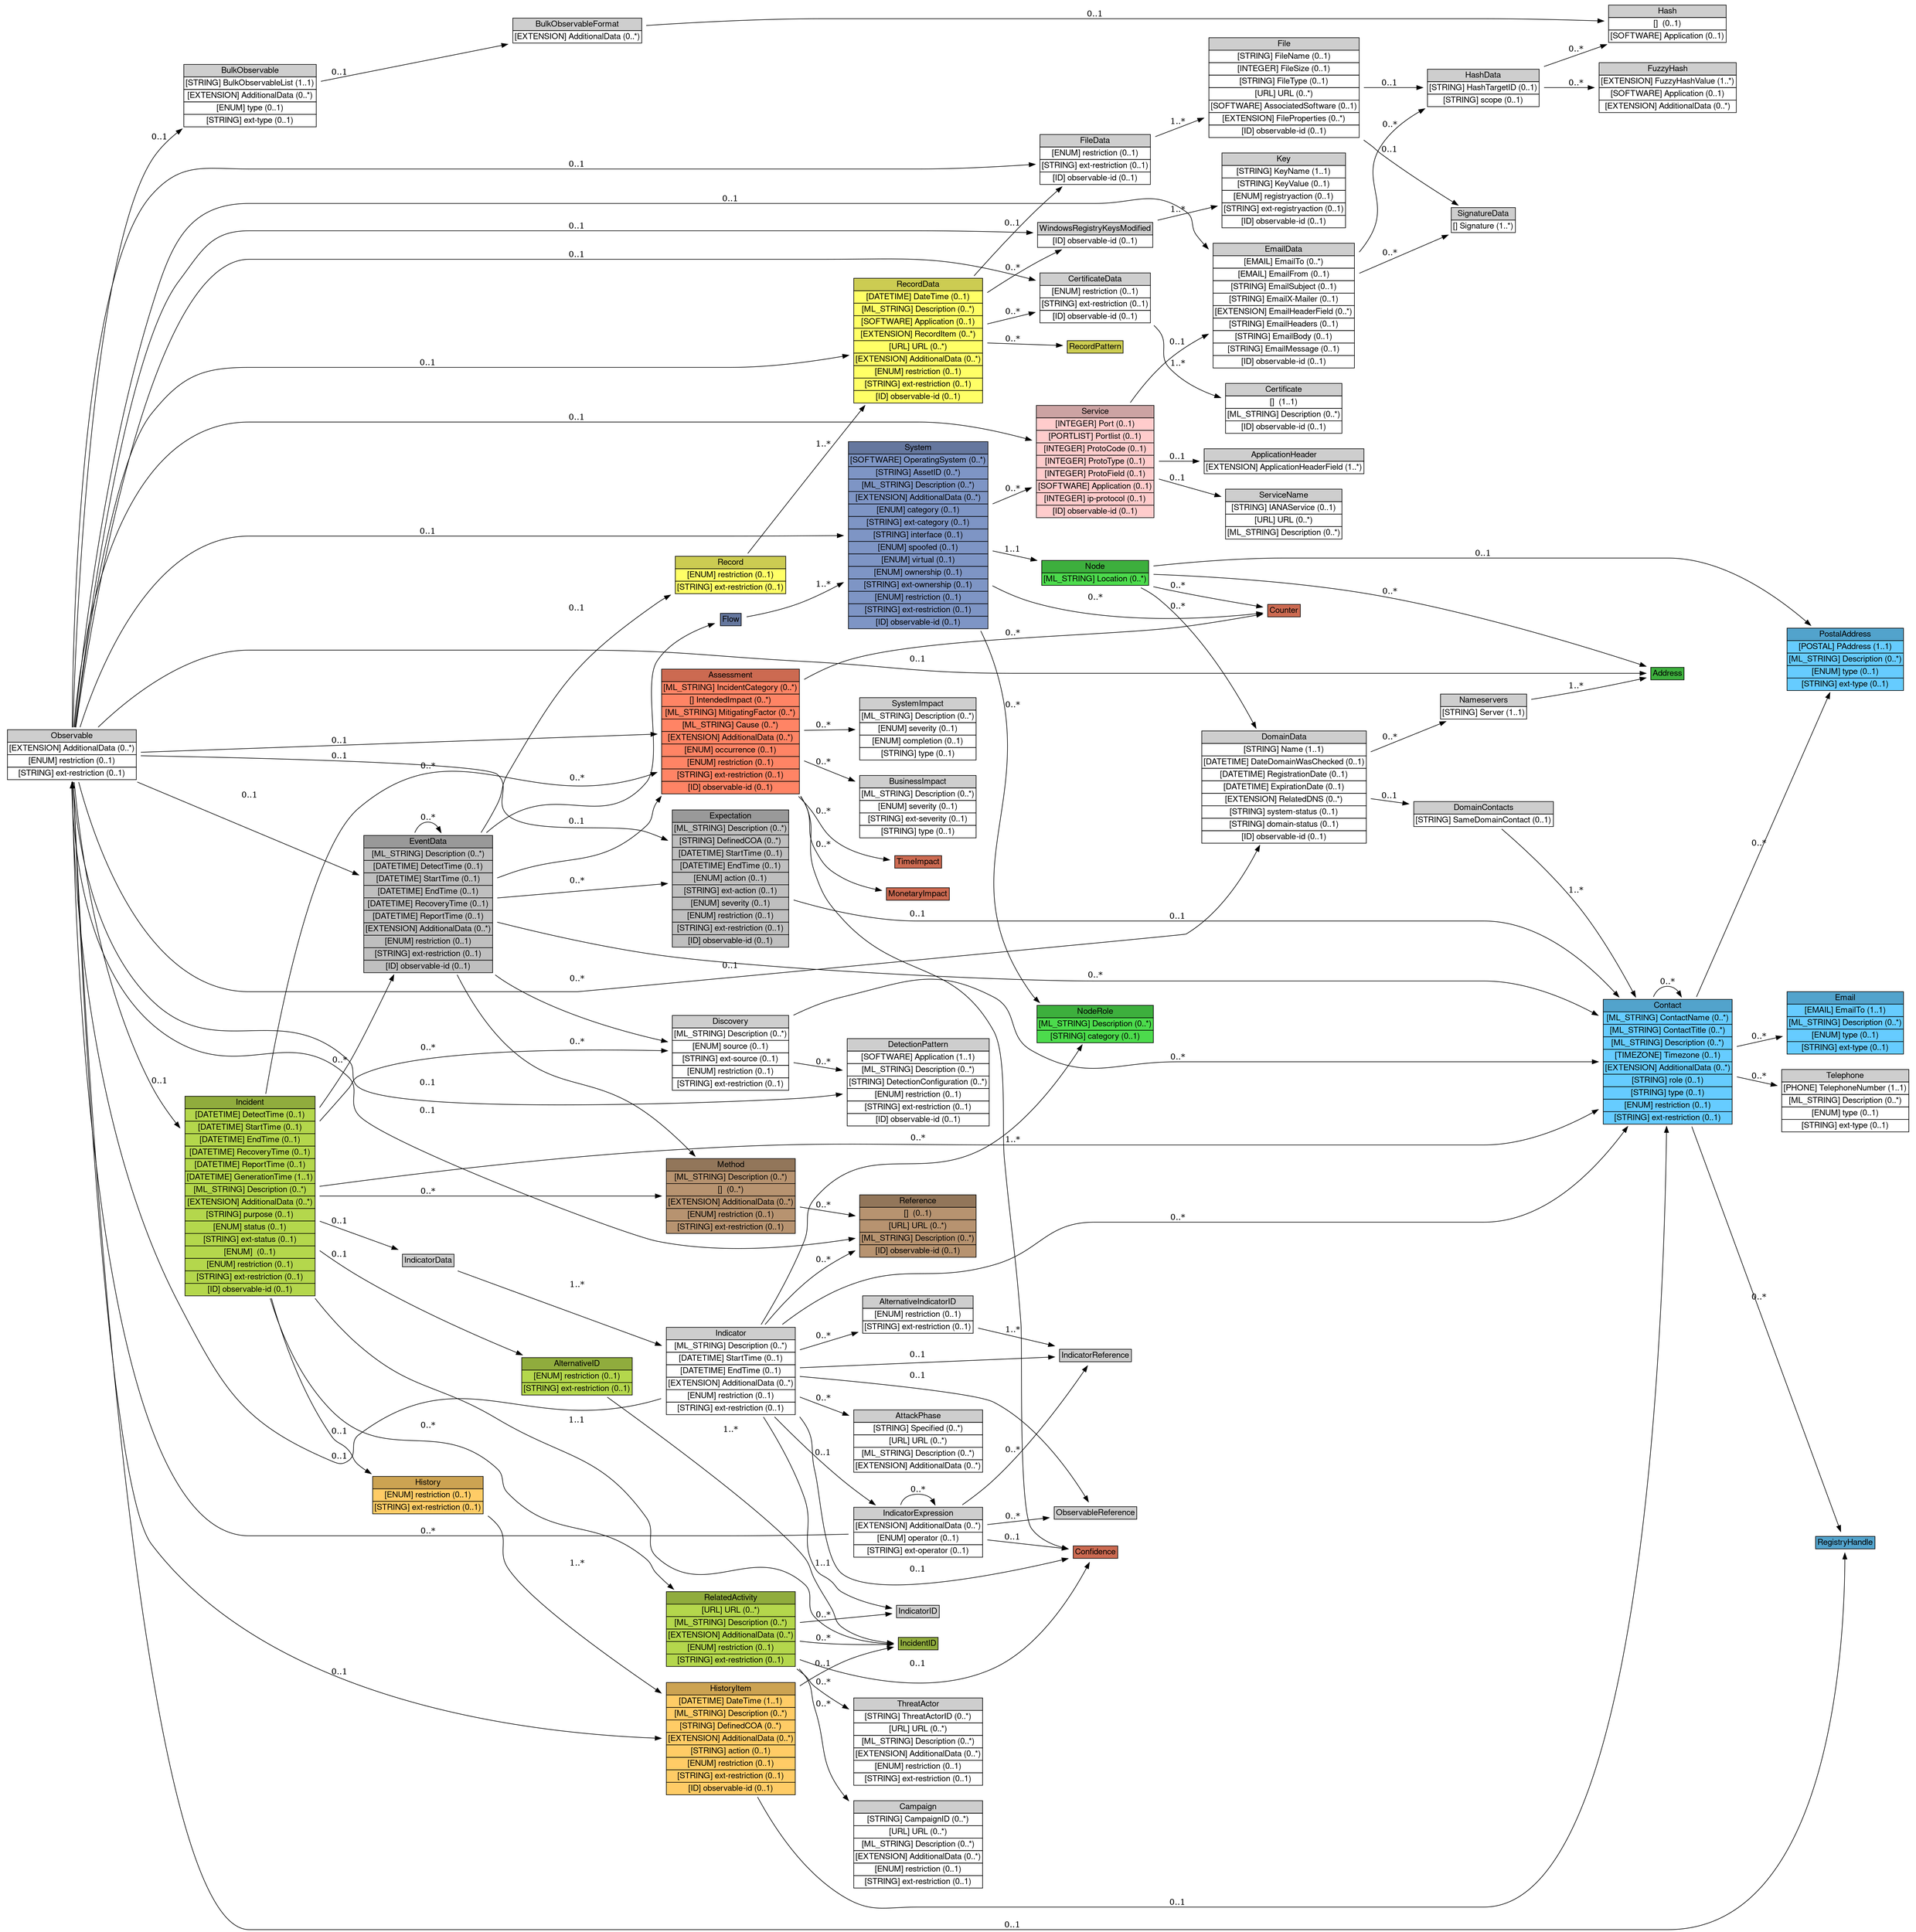 digraph Observable {
	graph [bb="0,0,3559,3237.5",
		rankdir=LR
	];
	node [label="\N"];
	Observable	 [height=1.2778,
		label=<<table BORDER="0" CELLBORDER="1" CELLSPACING="0"> <tr> <td BGCOLOR="#CECECE" HREF="/idmef_parser/IODEFv2/Observable.html" TITLE="The Observable class describes a feature and phenomenon that can be observed or measured for the purposes of detecting malicious behavior. "><FONT FACE="Nimbus Sans L">Observable</FONT></td> </tr>" %<tr><td  HREF="/idmef_parser/IODEFv2/Observable.html" TITLE="Mechanism by which to extend the data model."><FONT FACE="Nimbus Sans L">[EXTENSION] AdditionalData (0..*)</FONT></td></tr>%<tr><td  HREF="/idmef_parser/IODEFv2/Observable.html" TITLE="See Section 3.3.1."><FONT FACE="Nimbus Sans L">[ENUM] restriction (0..1)</FONT></td></tr>%<tr><td  HREF="/idmef_parser/IODEFv2/Observable.html" TITLE="A means by which to extend the restriction attribute.  See Section 5.1.1."><FONT FACE="Nimbus Sans L">[STRING] ext-restriction (0..1)</FONT></td></tr>%</table>>,
		pos="116.5,1777.5",
		shape=plaintext,
		width=3.2361];
	System	 [height=4.4861,
		label=<<table BORDER="0" CELLBORDER="1" CELLSPACING="0"> <tr> <td BGCOLOR="#65779e" HREF="/idmef_parser/IODEFv2/System.html" TITLE="The System class describes a system or network involved in an event. "><FONT FACE="Nimbus Sans L">System</FONT></td> </tr>" %<tr><td BGCOLOR="#7e95c5"  HREF="/idmef_parser/IODEFv2/System.html" TITLE="The operating system running on the system."><FONT FACE="Nimbus Sans L">[SOFTWARE] OperatingSystem (0..*)</FONT></td></tr>%<tr><td BGCOLOR="#7e95c5"  HREF="/idmef_parser/IODEFv2/System.html" TITLE="An asset identifier for the System."><FONT FACE="Nimbus Sans L">[STRING] AssetID (0..*)</FONT></td></tr>%<tr><td BGCOLOR="#7e95c5"  HREF="/idmef_parser/IODEFv2/System.html" TITLE="A free-form text description of the System."><FONT FACE="Nimbus Sans L">[ML_STRING] Description (0..*)</FONT></td></tr>%<tr><td BGCOLOR="#7e95c5"  HREF="/idmef_parser/IODEFv2/System.html" TITLE="A mechanism by which to extend the data model."><FONT FACE="Nimbus Sans L">[EXTENSION] AdditionalData (0..*)</FONT></td></tr>%<tr><td BGCOLOR="#7e95c5"  HREF="/idmef_parser/IODEFv2/System.html" TITLE="Classifies the role the host or network played in the incident.  These values are maintained in the &quot;System- category&quot; IANA registry per Section 10.2."><FONT FACE="Nimbus Sans L">[ENUM] category (0..1)</FONT></td></tr>%<tr><td BGCOLOR="#7e95c5"  HREF="/idmef_parser/IODEFv2/System.html" TITLE="A means by which to extend the category attribute.  See Section 5.1.1."><FONT FACE="Nimbus Sans L">[STRING] ext-category (0..1)</FONT></td></tr>%<tr><td BGCOLOR="#7e95c5"  HREF="/idmef_parser/IODEFv2/System.html" TITLE="Specifies the interface on which the event(s) on this System originated.  If the Node class specifies a network rather than a host, this attribute has no meaning."><FONT FACE="Nimbus Sans L">[STRING] interface (0..1)</FONT></td></tr>%<tr><td BGCOLOR="#7e95c5"  HREF="/idmef_parser/IODEFv2/System.html" TITLE="An indication of confidence in whether this System was the true target or attacking host.  The permitted values for this attribute are shown below.  The default value is &quot;unknown&quot;."><FONT FACE="Nimbus Sans L">[ENUM] spoofed (0..1)</FONT></td></tr>%<tr><td BGCOLOR="#7e95c5"  HREF="/idmef_parser/IODEFv2/System.html" TITLE="Indicates whether this System is a virtual or physical device.  The default value is &quot;unknown&quot;."><FONT FACE="Nimbus Sans L">[ENUM] virtual (0..1)</FONT></td></tr>%<tr><td BGCOLOR="#7e95c5"  HREF="/idmef_parser/IODEFv2/System.html" TITLE="Describes the ownership of this System relative to the victim in the incident.  These values are maintained in the &quot;System-ownership&quot; IANA registry per Section 10.2."><FONT FACE="Nimbus Sans L">[ENUM] ownership (0..1)</FONT></td></tr>%<tr><td BGCOLOR="#7e95c5"  HREF="/idmef_parser/IODEFv2/System.html" TITLE="A means by which to extend the ownership attribute.  See Section 5.1.1."><FONT FACE="Nimbus Sans L">[STRING] ext-ownership (0..1)</FONT></td></tr>%<tr><td BGCOLOR="#7e95c5"  HREF="/idmef_parser/IODEFv2/System.html" TITLE="See Section 3.3.1."><FONT FACE="Nimbus Sans L">[ENUM] restriction (0..1)</FONT></td></tr>%<tr><td BGCOLOR="#7e95c5"  HREF="/idmef_parser/IODEFv2/System.html" TITLE="A means by which to extend the restriction attribute.  See Section 5.1.1."><FONT FACE="Nimbus Sans L">[STRING] ext-restriction (0..1)</FONT></td></tr>%<tr><td BGCOLOR="#7e95c5"  HREF="/idmef_parser/IODEFv2/System.html" TITLE="See Section 3.3.2."><FONT FACE="Nimbus Sans L">[ID] observable-id (0..1)</FONT></td></tr>%</table>>,
		pos="1910,2903.5",
		shape=plaintext,
		width=3.4583];
	Observable -> System	 [label="0..1",
		lp="915.5,2884",
		pos="e,1785.3,2893.4 118.63,1823.7 129.47,2032.3 187.02,2876.5 408.5,2876.5 408.5,2876.5 408.5,2876.5 1391,2876.5 1521.7,2876.5 1670.6,\
2885.1 1775.3,2892.6"];
	DomainData	 [height=2.7361,
		label=<<table BORDER="0" CELLBORDER="1" CELLSPACING="0"> <tr> <td BGCOLOR="#CECECE" HREF="/idmef_parser/IODEFv2/DomainData.html" TITLE="The DomainData class describes a domain name and metadata associated with this domain. "><FONT FACE="Nimbus Sans L">DomainData</FONT></td> </tr>" %<tr><td  HREF="/idmef_parser/IODEFv2/DomainData.html" TITLE="The domain name of a system."><FONT FACE="Nimbus Sans L">[STRING] Name (1..1)</FONT></td></tr>%<tr><td  HREF="/idmef_parser/IODEFv2/DomainData.html" TITLE="A timestamp of when the domain listed in the Name class was resolved."><FONT FACE="Nimbus Sans L">[DATETIME] DateDomainWasChecked (0..1)</FONT></td></tr>%<tr><td  HREF="/idmef_parser/IODEFv2/DomainData.html" TITLE="A timestamp of when domain listed in the Name class was registered."><FONT FACE="Nimbus Sans L">[DATETIME] RegistrationDate (0..1)</FONT></td></tr>%<tr><td  HREF="/idmef_parser/IODEFv2/DomainData.html" TITLE="A timestamp of when the domain listed in the Name class is set to expire."><FONT FACE="Nimbus Sans L">[DATETIME] ExpirationDate (0..1)</FONT></td></tr>%<tr><td  HREF="/idmef_parser/IODEFv2/DomainData.html" TITLE="Additional DNS records associated with this domain."><FONT FACE="Nimbus Sans L">[EXTENSION] RelatedDNS (0..*)</FONT></td></tr>%<tr><td  HREF="/idmef_parser/IODEFv2/DomainData.html" TITLE="A means by which to extend the system-status attribute.  See Section 5.1.1."><FONT FACE="Nimbus Sans L">[STRING] system-status (0..1)</FONT></td></tr>%<tr><td  HREF="/idmef_parser/IODEFv2/DomainData.html" TITLE="A means by which to extend the domain-status attribute.  See Section 5.1.1."><FONT FACE="Nimbus Sans L">[STRING] domain-status (0..1)</FONT></td></tr>%<tr><td  HREF="/idmef_parser/IODEFv2/DomainData.html" TITLE="See Section 3.3.2."><FONT FACE="Nimbus Sans L">[ID] observable-id (0..1)</FONT></td></tr>%</table>>,
		pos="2513,3052.5",
		shape=plaintext,
		width=4.0556];
	Observable -> DomainData	 [label="0..1",
		lp="1391,3141",
		pos="e,2366.7,3106.9 119.71,1823.8 133.72,2018.4 193.39,2770.8 292,2984.5 327.23,3060.8 324.44,3133.5 408.5,3133.5 408.5,3133.5 408.5,\
3133.5 2202,3133.5 2253.4,3133.5 2308.1,3123 2357,3109.6"];
	Address	 [height=0.5,
		label=<<table BORDER="0" CELLBORDER="1" CELLSPACING="0"> <tr> <td BGCOLOR="#3daf3d" HREF="/idmef_parser/IODEFv2/Address.html" TITLE="The Address class represents a hardware (Layer 2), network (Layer 3), or application (Layer 7) address. "><FONT FACE="Nimbus Sans L">Address</FONT></td> </tr>" %</table>>,
		pos="3149.5,3052.5",
		shape=plaintext,
		width=1];
	Observable -> Address	 [label="0..1",
		lp="1910,3187",
		pos="e,3124.7,3070.7 119.71,1823.6 130.99,1978.6 172.41,2494.7 251,2914.5 276.21,3049.2 271.49,3179.5 408.5,3179.5 408.5,3179.5 408.5,\
3179.5 2843,3179.5 2949.4,3179.5 3061.8,3113.4 3116.2,3076.6"];
	RegistryHandle	 [height=0.5,
		label=<<table BORDER="0" CELLBORDER="1" CELLSPACING="0"> <tr> <td BGCOLOR="#52a3cc" HREF="/idmef_parser/IODEFv2/RegistryHandle.html" TITLE="The RegistryHandle class represents a handle into an Internet registry or community-specific database. "><FONT FACE="Nimbus Sans L">RegistryHandle</FONT></td> </tr>" %</table>>,
		pos="3445,3089.5",
		shape=plaintext,
		width=1.5972];
	Observable -> RegistryHandle	 [label="0..1",
		lp="2066.5,3230",
		pos="e,3422.4,3107.7 119.35,1823.7 129.82,1985.6 169.82,2542 251,2994.5 264.27,3068.5 246.13,3099 292,3158.5 328.07,3205.3 349.42,3222.5 \
408.5,3222.5 408.5,3222.5 408.5,3222.5 3149.5,3222.5 3254.2,3222.5 3362.9,3152.2 3414.4,3113.8"];
	Service	 [height=2.7361,
		label=<<table BORDER="0" CELLBORDER="1" CELLSPACING="0"> <tr> <td BGCOLOR="#cca3a3" HREF="/idmef_parser/IODEFv2/Service.html" TITLE="The Service class describes a network service. The service is described by a protocol, port, protocol header field, and application providing or using the service. "><FONT FACE="Nimbus Sans L">Service</FONT></td> </tr>" %<tr><td BGCOLOR="#FFCCCC"  HREF="/idmef_parser/IODEFv2/Service.html" TITLE="A port number."><FONT FACE="Nimbus Sans L">[INTEGER] Port (0..1)</FONT></td></tr>%<tr><td BGCOLOR="#FFCCCC"  HREF="/idmef_parser/IODEFv2/Service.html" TITLE="A list of port numbers."><FONT FACE="Nimbus Sans L">[PORTLIST] Portlist (0..1)</FONT></td></tr>%<tr><td BGCOLOR="#FFCCCC"  HREF="/idmef_parser/IODEFv2/Service.html" TITLE="A transport-layer (Layer 4) protocol- specific code field (e.g., ICMP code field)."><FONT FACE="Nimbus Sans L">[INTEGER] ProtoCode (0..1)</FONT></td></tr>%<tr><td BGCOLOR="#FFCCCC"  HREF="/idmef_parser/IODEFv2/Service.html" TITLE="A transport-layer (Layer 4) protocol- specific type field (e.g., ICMP type field)."><FONT FACE="Nimbus Sans L">[INTEGER] ProtoType (0..1)</FONT></td></tr>%<tr><td BGCOLOR="#FFCCCC"  HREF="/idmef_parser/IODEFv2/Service.html" TITLE="A transport-layer (Layer 4) protocol- specific flag field (e.g., TCP flag field)."><FONT FACE="Nimbus Sans L">[INTEGER] ProtoField (0..1)</FONT></td></tr>%<tr><td BGCOLOR="#FFCCCC"  HREF="/idmef_parser/IODEFv2/Service.html" TITLE="The application acting as either the client or the server for the service."><FONT FACE="Nimbus Sans L">[SOFTWARE] Application (0..1)</FONT></td></tr>%<tr><td BGCOLOR="#FFCCCC"  HREF="/idmef_parser/IODEFv2/Service.html" TITLE="The IANA-assigned IP protocol number per [IANA.Protocols].  The attribute MUST be set if a Port, Portlist, ProtoCode, ProtoType, or ProtoField class is present."><FONT FACE="Nimbus Sans L">[INTEGER] ip-protocol (0..1)</FONT></td></tr>%<tr><td BGCOLOR="#FFCCCC"  HREF="/idmef_parser/IODEFv2/Service.html" TITLE="See Section 3.3.2."><FONT FACE="Nimbus Sans L">[ID] observable-id (0..1)</FONT></td></tr>%</table>>,
		pos="2202,2785.5",
		shape=plaintext,
		width=2.9444];
	Observable -> Service	 [label="0..1",
		lp="1150,3095",
		pos="e,2102,2884.1 120.02,1823.7 131.25,1962.4 170.29,2387.3 251,2730.5 264.19,2786.6 269.99,2800.2 292,2853.5 336.37,2960.9 292.32,3087.5 \
408.5,3087.5 408.5,3087.5 408.5,3087.5 1150,3087.5 1248.6,3087.5 1957.6,3132 2037,3073.5 2104.8,3023.6 2052.3,2965.4 2096,2893.5 \
2096.2,2893.2 2096.4,2892.9 2096.5,2892.6"];
	EmailData	 [height=3.0278,
		label=<<table BORDER="0" CELLBORDER="1" CELLSPACING="0"> <tr> <td BGCOLOR="#CECECE" HREF="/idmef_parser/IODEFv2/EmailData.html" TITLE="The EmailData class describes headers from an email message and cryptographic hashes and signatures applied to it. "><FONT FACE="Nimbus Sans L">EmailData</FONT></td> </tr>" %<tr><td  HREF="/idmef_parser/IODEFv2/EmailData.html" TITLE="The value of the &quot;To:&quot; header field (Section 3.6.3 of [RFC5322]) in an email."><FONT FACE="Nimbus Sans L">[EMAIL] EmailTo (0..*)</FONT></td></tr>%<tr><td  HREF="/idmef_parser/IODEFv2/EmailData.html" TITLE="The value of the &quot;From:&quot; header field (Section 3.6.2 of [RFC5322]) in an email."><FONT FACE="Nimbus Sans L">[EMAIL] EmailFrom (0..1)</FONT></td></tr>%<tr><td  HREF="/idmef_parser/IODEFv2/EmailData.html" TITLE="The value of the &quot;Subject:&quot; header field in an email.  See Section 3.6.5 of [RFC5322]."><FONT FACE="Nimbus Sans L">[STRING] EmailSubject (0..1)</FONT></td></tr>%<tr><td  HREF="/idmef_parser/IODEFv2/EmailData.html" TITLE="The value of the &quot;X-Mailer:&quot; header field in an email."><FONT FACE="Nimbus Sans L">[STRING] EmailX-Mailer (0..1)</FONT></td></tr>%<tr><td  HREF="/idmef_parser/IODEFv2/EmailData.html" TITLE="The header name and value of an arbitrary header field of the email message.  The name attribute MUST be set to the header name.  The header value MUST be set in the element body.  The dtype attribute MUST be set to &quot;string&quot;."><FONT FACE="Nimbus Sans L">[EXTENSION] EmailHeaderField (0..*)</FONT></td></tr>%<tr><td  HREF="/idmef_parser/IODEFv2/EmailData.html" TITLE="The headers of an email message."><FONT FACE="Nimbus Sans L">[STRING] EmailHeaders (0..1)</FONT></td></tr>%<tr><td  HREF="/idmef_parser/IODEFv2/EmailData.html" TITLE="The body of an email message."><FONT FACE="Nimbus Sans L">[STRING] EmailBody (0..1)</FONT></td></tr>%<tr><td  HREF="/idmef_parser/IODEFv2/EmailData.html" TITLE="The headers and body of an email message."><FONT FACE="Nimbus Sans L">[STRING] EmailMessage (0..1)</FONT></td></tr>%<tr><td  HREF="/idmef_parser/IODEFv2/EmailData.html" TITLE="See Section 3.3.2."><FONT FACE="Nimbus Sans L">[ID] observable-id (0..1)</FONT></td></tr>%</table>>,
		pos="2513,620.5",
		shape=plaintext,
		width=3.5139];
	Observable -> EmailData	 [label="0..1",
		lp="1391,374",
		pos="e,2386.3,528.26 118.33,1731.4 125.51,1567.5 156.18,997.79 251,538.5 263.51,477.92 248.79,449.76 292,405.5 330.14,366.43 353.9,366.5 \
408.5,366.5 408.5,366.5 408.5,366.5 1910,366.5 2087.4,366.5 2141,335.66 2308,395.5 2329,403.03 2336.6,405.97 2349,424.5 2368.8,454.04 \
2348.1,472.34 2367,502.5 2370.9,508.67 2375.2,514.67 2379.8,520.47"];
	WindowsRegistryKeysModified	 [height=0.69444,
		label=<<table BORDER="0" CELLBORDER="1" CELLSPACING="0"> <tr> <td BGCOLOR="#CECECE" HREF="/idmef_parser/IODEFv2/WindowsRegistryKeysModified.html" TITLE="The WindowsRegistryKeysModified class describes Windows operating system registry keys and the operations that were performed on them. This class was derived from [RFC5901]. "><FONT FACE="Nimbus Sans L">WindowsRegistryKeysModified</FONT></td> </tr>" %<tr><td  HREF="/idmef_parser/IODEFv2/WindowsRegistryKeysModified.html" TITLE="See Section 3.3.2."><FONT FACE="Nimbus Sans L">[ID] observable-id (0..1)</FONT></td></tr>%</table>>,
		pos="2202,429.5",
		shape=plaintext,
		width=2.9028];
	Observable -> WindowsRegistryKeysModified	 [label="0..1",
		lp="1150,417",
		pos="e,2097.5,423.47 117.86,1731.2 124.6,1526.7 159.63,704.33 292,489.5 324.95,436.03 345.69,409.5 408.5,409.5 408.5,409.5 408.5,409.5 \
1648.5,409.5 1800.3,409.5 1975.3,417.1 2087.2,422.93"];
	FileData	 [height=1.2778,
		label=<<table BORDER="0" CELLBORDER="1" CELLSPACING="0"> <tr> <td BGCOLOR="#CECECE" HREF="/idmef_parser/IODEFv2/FileData.html" TITLE="The FileData class describes a file or set of files. "><FONT FACE="Nimbus Sans L">FileData</FONT></td> </tr>" %<tr><td  HREF="/idmef_parser/IODEFv2/FileData.html" TITLE="See Section 3.3.1."><FONT FACE="Nimbus Sans L">[ENUM] restriction (0..1)</FONT></td></tr>%<tr><td  HREF="/idmef_parser/IODEFv2/FileData.html" TITLE="A means by which to extend the restriction attribute.  See Section 5.1.1."><FONT FACE="Nimbus Sans L">[STRING] ext-restriction (0..1)</FONT></td></tr>%<tr><td  HREF="/idmef_parser/IODEFv2/FileData.html" TITLE="See Section 3.3.2."><FONT FACE="Nimbus Sans L">[ID] observable-id (0..1)</FONT></td></tr>%</table>>,
		pos="2202,185.5",
		shape=plaintext,
		width=2.7778];
	Observable -> FileData	 [label="0..1",
		lp="1150,202",
		pos="e,2101.7,190.12 118.71,1731.2 130.15,1497.6 184.58,454.76 251,327.5 293.39,246.28 316.88,194.5 408.5,194.5 408.5,194.5 408.5,194.5 \
1910,194.5 1970,194.5 2037,192.58 2091.6,190.51"];
	CertificateData	 [height=1.2778,
		label=<<table BORDER="0" CELLBORDER="1" CELLSPACING="0"> <tr> <td BGCOLOR="#CECECE" HREF="/idmef_parser/IODEFv2/CertificateData.html" TITLE="The CertificateData class describes X.509 certificates. "><FONT FACE="Nimbus Sans L">CertificateData</FONT></td> </tr>" %<tr><td  HREF="/idmef_parser/IODEFv2/CertificateData.html" TITLE="See Section 3.3.1."><FONT FACE="Nimbus Sans L">[ENUM] restriction (0..1)</FONT></td></tr>%<tr><td  HREF="/idmef_parser/IODEFv2/CertificateData.html" TITLE="A means by which to extend the restriction attribute.  See Section 5.1.1."><FONT FACE="Nimbus Sans L">[STRING] ext-restriction (0..1)</FONT></td></tr>%<tr><td  HREF="/idmef_parser/IODEFv2/CertificateData.html" TITLE="See Section 3.3.2."><FONT FACE="Nimbus Sans L">[ID] observable-id (0..1)</FONT></td></tr>%</table>>,
		pos="2202,295.5",
		shape=plaintext,
		width=2.7778];
	Observable -> CertificateData	 [label="0..1",
		lp="1150,319",
		pos="e,2101.7,303.71 117.76,1731.3 124.5,1498.4 159.55,459.95 251,352.5 297.88,297.42 336.17,311.5 408.5,311.5 408.5,311.5 408.5,311.5 \
1910,311.5 1970.1,311.5 2037.1,308.08 2091.7,304.4"];
	RecordData	 [height=3.0278,
		label=<<table BORDER="0" CELLBORDER="1" CELLSPACING="0"> <tr> <td BGCOLOR="#cccc52" HREF="/idmef_parser/IODEFv2/RecordData.html" TITLE="The RecordData class describes or references log or audit data from a given type of tool and provides a means to annotate the output. "><FONT FACE="Nimbus Sans L">RecordData</FONT></td> </tr>" %<tr><td BGCOLOR="#FFFF66"  HREF="/idmef_parser/IODEFv2/RecordData.html" TITLE="A timestamp of the data found in the RecordItem or URL classes."><FONT FACE="Nimbus Sans L">[DATETIME] DateTime (0..1)</FONT></td></tr>%<tr><td BGCOLOR="#FFFF66"  HREF="/idmef_parser/IODEFv2/RecordData.html" TITLE="A free-form text description of the data provided in the RecordItem or URL classes."><FONT FACE="Nimbus Sans L">[ML_STRING] Description (0..*)</FONT></td></tr>%<tr><td BGCOLOR="#FFFF66"  HREF="/idmef_parser/IODEFv2/RecordData.html" TITLE="Identifies the tool used to generate the data in the RecordItem or URL classes."><FONT FACE="Nimbus Sans L">[SOFTWARE] Application (0..1)</FONT></td></tr>%<tr><td BGCOLOR="#FFFF66"  HREF="/idmef_parser/IODEFv2/RecordData.html" TITLE="Log, audit, or forensic data to support the conclusions made during the course of analyzing the incident."><FONT FACE="Nimbus Sans L">[EXTENSION] RecordItem (0..*)</FONT></td></tr>%<tr><td BGCOLOR="#FFFF66"  HREF="/idmef_parser/IODEFv2/RecordData.html" TITLE="A URL reference to a log or audit data."><FONT FACE="Nimbus Sans L">[URL] URL (0..*)</FONT></td></tr>%<tr><td BGCOLOR="#FFFF66"  HREF="/idmef_parser/IODEFv2/RecordData.html" TITLE="An extension mechanism for data not explicitly represented in the data model."><FONT FACE="Nimbus Sans L">[EXTENSION] AdditionalData (0..*)</FONT></td></tr>%<tr><td BGCOLOR="#FFFF66"  HREF="/idmef_parser/IODEFv2/RecordData.html" TITLE="See Section 3.3.1."><FONT FACE="Nimbus Sans L">[ENUM] restriction (0..1)</FONT></td></tr>%<tr><td BGCOLOR="#FFFF66"  HREF="/idmef_parser/IODEFv2/RecordData.html" TITLE="A means by which to extend the restriction attribute.  See Section 5.1.1."><FONT FACE="Nimbus Sans L">[STRING] ext-restriction (0..1)</FONT></td></tr>%<tr><td BGCOLOR="#FFFF66"  HREF="/idmef_parser/IODEFv2/RecordData.html" TITLE="See Section 3.3.2."><FONT FACE="Nimbus Sans L">[ID] observable-id (0..1)</FONT></td></tr>%</table>>,
		pos="1910,546.5",
		shape=plaintext,
		width=3.2361];
	Observable -> RecordData	 [label="0..1",
		lp="915.5,501",
		pos="e,1793.4,527.74 121.94,1731.4 149.66,1502 278.84,493.5 408.5,493.5 408.5,493.5 408.5,493.5 1391,493.5 1525.5,493.5 1678.5,511.32 \
1783.4,526.3"];
	EventData	 [height=3.3194,
		label=<<table BORDER="0" CELLBORDER="1" CELLSPACING="0"> <tr> <td BGCOLOR="#999999" HREF="/idmef_parser/IODEFv2/EventData.html" TITLE="The EventData class is a container class to organize data about events that occurred during an incident. "><FONT FACE="Nimbus Sans L">EventData</FONT></td> </tr>" %<tr><td BGCOLOR="#BFBFBF"  HREF="/idmef_parser/IODEFv2/EventData.html" TITLE="A free-form text description of the event."><FONT FACE="Nimbus Sans L">[ML_STRING] Description (0..*)</FONT></td></tr>%<tr><td BGCOLOR="#BFBFBF"  HREF="/idmef_parser/IODEFv2/EventData.html" TITLE="The time the event was detected."><FONT FACE="Nimbus Sans L">[DATETIME] DetectTime (0..1)</FONT></td></tr>%<tr><td BGCOLOR="#BFBFBF"  HREF="/idmef_parser/IODEFv2/EventData.html" TITLE="The time the event started."><FONT FACE="Nimbus Sans L">[DATETIME] StartTime (0..1)</FONT></td></tr>%<tr><td BGCOLOR="#BFBFBF"  HREF="/idmef_parser/IODEFv2/EventData.html" TITLE="The time the event ended."><FONT FACE="Nimbus Sans L">[DATETIME] EndTime (0..1)</FONT></td></tr>%<tr><td BGCOLOR="#BFBFBF"  HREF="/idmef_parser/IODEFv2/EventData.html" TITLE="The time the site recovered from the event."><FONT FACE="Nimbus Sans L">[DATETIME] RecoveryTime (0..1)</FONT></td></tr>%<tr><td BGCOLOR="#BFBFBF"  HREF="/idmef_parser/IODEFv2/EventData.html" TITLE="The time the event was reported."><FONT FACE="Nimbus Sans L">[DATETIME] ReportTime (0..1)</FONT></td></tr>%<tr><td BGCOLOR="#BFBFBF"  HREF="/idmef_parser/IODEFv2/EventData.html" TITLE="An extension mechanism for data not explicitly represented in the data model."><FONT FACE="Nimbus Sans L">[EXTENSION] AdditionalData (0..*)</FONT></td></tr>%<tr><td BGCOLOR="#BFBFBF"  HREF="/idmef_parser/IODEFv2/EventData.html" TITLE="See Section 3.3.1.  The default value is &quot;default&quot;."><FONT FACE="Nimbus Sans L">[ENUM] restriction (0..1)</FONT></td></tr>%<tr><td BGCOLOR="#BFBFBF"  HREF="/idmef_parser/IODEFv2/EventData.html" TITLE="A means by which to extend the restriction attribute.  See Section 5.1.1."><FONT FACE="Nimbus Sans L">[STRING] ext-restriction (0..1)</FONT></td></tr>%<tr><td BGCOLOR="#BFBFBF"  HREF="/idmef_parser/IODEFv2/EventData.html" TITLE="See Section 3.3.2."><FONT FACE="Nimbus Sans L">[ID] observable-id (0..1)</FONT></td></tr>%</table>>,
		pos="915.5,1445.5",
		shape=plaintext,
		width=3.2361];
	Observable -> EventData	 [label="0..1",
		lp="408.5,1446",
		pos="e,864.38,1326 133.09,1731.4 159.36,1662.5 215.51,1531.1 292,1438.5 382.48,1328.9 408.76,1287.1 543,1240.5 592.97,1223.2 734.46,1215.4 \
781,1240.5 813.18,1257.9 838.91,1286.7 858.9,1317.3"];
	DetectionPattern	 [height=2.1528,
		label=<<table BORDER="0" CELLBORDER="1" CELLSPACING="0"> <tr> <td BGCOLOR="#CECECE" HREF="/idmef_parser/IODEFv2/DetectionPattern.html" TITLE="The DetectionPattern class describes a configuration or signature that can be used by an Intrusion Detection System (IDS) / Intrusion Prevention System (IPS), SIEM, antivirus, endpoint protection, network analysis, malware analysis, or host forensics tool to identify a particular phenomenon. This class requires the identification of the target application and allows the configuration to be described in either free form or machine-readable form. "><FONT FACE="Nimbus Sans L">DetectionPattern</FONT></td> </tr>" %<tr><td  HREF="/idmef_parser/IODEFv2/DetectionPattern.html" TITLE="The application for which the DetectionConfiguration or Description is being provided."><FONT FACE="Nimbus Sans L">[SOFTWARE] Application (1..1)</FONT></td></tr>%<tr><td  HREF="/idmef_parser/IODEFv2/DetectionPattern.html" TITLE="A free-form text description of how to use the information provided in the Application or DetectionConfiguration classes."><FONT FACE="Nimbus Sans L">[ML_STRING] Description (0..*)</FONT></td></tr>%<tr><td  HREF="/idmef_parser/IODEFv2/DetectionPattern.html" TITLE="A machine-consumable configuration to find a pattern of activity."><FONT FACE="Nimbus Sans L">[STRING] DetectionConfiguration (0..*)</FONT></td></tr>%<tr><td  HREF="/idmef_parser/IODEFv2/DetectionPattern.html" TITLE="See Section 3.3.1."><FONT FACE="Nimbus Sans L">[ENUM] restriction (0..1)</FONT></td></tr>%<tr><td  HREF="/idmef_parser/IODEFv2/DetectionPattern.html" TITLE="A means by which to extend the restriction attribute.  See Section 5.1.1."><FONT FACE="Nimbus Sans L">[STRING] ext-restriction (0..1)</FONT></td></tr>%<tr><td  HREF="/idmef_parser/IODEFv2/DetectionPattern.html" TITLE="See Section 3.3.2."><FONT FACE="Nimbus Sans L">[ID] observable-id (0..1)</FONT></td></tr>%</table>>,
		pos="1910,1409.5",
		shape=plaintext,
		width=3.5278];
	Observable -> DetectionPattern	 [label="0..1",
		lp="915.5,2022",
		pos="e,1789.2,1487.1 144.67,1823.8 190.61,1892.7 288.69,2014.5 408.5,2014.5 408.5,2014.5 408.5,2014.5 1150,2014.5 1312,2014.5 1399.8,\
2110.4 1514,1995.5 1544.6,1964.7 1502.5,1637.3 1532,1605.5 1603,1529.1 1687.8,1647.6 1765,1577.5 1792.6,1552.4 1762.1,1526.4 1783,\
1495.5 1783.1,1495.4 1783.1,1495.3 1783.2,1495.2"];
	Assessment	 [height=3.0278,
		label=<<table BORDER="0" CELLBORDER="1" CELLSPACING="0"> <tr> <td BGCOLOR="#cc6a51" HREF="/idmef_parser/IODEFv2/Assessment.html" TITLE="The Assessment class describes the repercussions of the incident to the victim. "><FONT FACE="Nimbus Sans L">Assessment</FONT></td> </tr>" %<tr><td BGCOLOR="#ff8465"  HREF="/idmef_parser/IODEFv2/Assessment.html" TITLE="A free-form text description categorizing the type of incident."><FONT FACE="Nimbus Sans L">[ML_STRING] IncidentCategory (0..*)</FONT></td></tr>%<tr><td BGCOLOR="#ff8465"  HREF="/idmef_parser/IODEFv2/Assessment.html" TITLE="The intended outcome to the victim sought by the threat actor.  Defined identically to the BusinessImpact defined in Section 3.12.2 but describes intent rather than the realized impact."><FONT FACE="Nimbus Sans L">[] IntendedImpact (0..*)</FONT></td></tr>%<tr><td BGCOLOR="#ff8465"  HREF="/idmef_parser/IODEFv2/Assessment.html" TITLE="A description of a mitigating factor relative to the impact on the victim organization."><FONT FACE="Nimbus Sans L">[ML_STRING] MitigatingFactor (0..*)</FONT></td></tr>%<tr><td BGCOLOR="#ff8465"  HREF="/idmef_parser/IODEFv2/Assessment.html" TITLE="A description of an underlying cause of the impact."><FONT FACE="Nimbus Sans L">[ML_STRING] Cause (0..*)</FONT></td></tr>%<tr><td BGCOLOR="#ff8465"  HREF="/idmef_parser/IODEFv2/Assessment.html" TITLE="A mechanism by which to extend the data model."><FONT FACE="Nimbus Sans L">[EXTENSION] AdditionalData (0..*)</FONT></td></tr>%<tr><td BGCOLOR="#ff8465"  HREF="/idmef_parser/IODEFv2/Assessment.html" TITLE="Specifies whether the assessment is describing actual or potential outcomes."><FONT FACE="Nimbus Sans L">[ENUM] occurrence (0..1)</FONT></td></tr>%<tr><td BGCOLOR="#ff8465"  HREF="/idmef_parser/IODEFv2/Assessment.html" TITLE="See Section 3.3.1."><FONT FACE="Nimbus Sans L">[ENUM] restriction (0..1)</FONT></td></tr>%<tr><td BGCOLOR="#ff8465"  HREF="/idmef_parser/IODEFv2/Assessment.html" TITLE="A means by which to extend the restriction attribute.  See Section 5.1.1."><FONT FACE="Nimbus Sans L">[STRING] ext-restriction (0..1)</FONT></td></tr>%<tr><td BGCOLOR="#ff8465"  HREF="/idmef_parser/IODEFv2/Assessment.html" TITLE="See Section 3.3.2."><FONT FACE="Nimbus Sans L">[ID] observable-id (0..1)</FONT></td></tr>%</table>>,
		pos="1391,1687.5",
		shape=plaintext,
		width=3.4167];
	Observable -> Assessment	 [label="0..1",
		lp="662,1935",
		pos="e,1267.7,1765.1 233.2,1820.1 317.88,1848.6 435.89,1883.6 543,1898.5 647.77,1913.1 691.62,1955.1 781,1898.5 796.79,1888.5 784.24,\
1872 799,1860.5 960.27,1735.2 1059.4,1845.9 1250,1772.5 1252.8,1771.4 1255.5,1770.3 1258.3,1769.2"];
	Reference	 [height=1.5694,
		label=<<table BORDER="0" CELLBORDER="1" CELLSPACING="0"> <tr> <td BGCOLOR="#92765a" HREF="/idmef_parser/IODEFv2/Reference.html" TITLE="The Reference class is an external reference to relevant information such as a vulnerability, IDS alert, malware sample, advisory, or attack technique. "><FONT FACE="Nimbus Sans L">Reference</FONT></td> </tr>" %<tr><td BGCOLOR="#b79370"  HREF="/idmef_parser/IODEFv2/Reference.html" TITLE="Reference identifier per [RFC7495]."><FONT FACE="Nimbus Sans L">[]  (0..1)</FONT></td></tr>%<tr><td BGCOLOR="#b79370"  HREF="/idmef_parser/IODEFv2/Reference.html" TITLE="A URL to a reference."><FONT FACE="Nimbus Sans L">[URL] URL (0..*)</FONT></td></tr>%<tr><td BGCOLOR="#b79370"  HREF="/idmef_parser/IODEFv2/Reference.html" TITLE="A free-form text description of this reference."><FONT FACE="Nimbus Sans L">[ML_STRING] Description (0..*)</FONT></td></tr>%<tr><td BGCOLOR="#b79370"  HREF="/idmef_parser/IODEFv2/Reference.html" TITLE="See Section 3.3.2."><FONT FACE="Nimbus Sans L">[ID] observable-id (0..1)</FONT></td></tr>%</table>>,
		pos="1910,2331.5",
		shape=plaintext,
		width=2.9444];
	Observable -> Reference	 [label="0..1",
		lp="915.5,2533",
		pos="e,1803.8,2371.7 124.14,1823.7 152.37,1986.8 257.07,2525.5 408.5,2525.5 408.5,2525.5 408.5,2525.5 1391,2525.5 1557.3,2525.5 1640.9,\
2622.3 1765,2511.5 1804.9,2475.9 1751.2,2435.5 1783,2392.5 1786.8,2387.3 1791.2,2382.6 1796,2378.2"];
	Expectation	 [height=3.3194,
		label=<<table BORDER="0" CELLBORDER="1" CELLSPACING="0"> <tr> <td BGCOLOR="#999999" HREF="/idmef_parser/IODEFv2/Expectation.html" TITLE="The Expectation class conveys to the recipient of the IODEF document the actions the sender is requesting. "><FONT FACE="Nimbus Sans L">Expectation</FONT></td> </tr>" %<tr><td BGCOLOR="#BFBFBF"  HREF="/idmef_parser/IODEFv2/Expectation.html" TITLE="A free-form text description of the desired action(s)."><FONT FACE="Nimbus Sans L">[ML_STRING] Description (0..*)</FONT></td></tr>%<tr><td BGCOLOR="#BFBFBF"  HREF="/idmef_parser/IODEFv2/Expectation.html" TITLE="A unique identifier meaningful to the sender and recipient of this document that references a course of action.  This class MUST be present if the action attribute is set to &quot;defined-coa&quot;."><FONT FACE="Nimbus Sans L">[STRING] DefinedCOA (0..*)</FONT></td></tr>%<tr><td BGCOLOR="#BFBFBF"  HREF="/idmef_parser/IODEFv2/Expectation.html" TITLE="The time at which the sender would like the action performed.  A timestamp that is earlier than the ReportTime specified in the Incident class denotes that the sender would like the action performed as soon as possible.  The absence of this element indicates no expectations of when the recipient would like the action performed."><FONT FACE="Nimbus Sans L">[DATETIME] StartTime (0..1)</FONT></td></tr>%<tr><td BGCOLOR="#BFBFBF"  HREF="/idmef_parser/IODEFv2/Expectation.html" TITLE="The time by which the sender expects the recipient to complete the action.  If the recipient cannot complete the action before EndTime, the recipient MUST NOT carry out the action.  Because of transit delays and clock drift, the sender MUST be prepared for the recipient to have carried out the action, even if it completes past EndTime."><FONT FACE="Nimbus Sans L">[DATETIME] EndTime (0..1)</FONT></td></tr>%<tr><td BGCOLOR="#BFBFBF"  HREF="/idmef_parser/IODEFv2/Expectation.html" TITLE="Classifies the type of action requested.  The default value of &quot;other&quot;.  These values are maintained in the &quot;Expectation-action&quot; IANA registry per Section 10.2."><FONT FACE="Nimbus Sans L">[ENUM] action (0..1)</FONT></td></tr>%<tr><td BGCOLOR="#BFBFBF"  HREF="/idmef_parser/IODEFv2/Expectation.html" TITLE="A means by which to extend the action attribute.  See Section 5.1.1."><FONT FACE="Nimbus Sans L">[STRING] ext-action (0..1)</FONT></td></tr>%<tr><td BGCOLOR="#BFBFBF"  HREF="/idmef_parser/IODEFv2/Expectation.html" TITLE="Indicates the desired priority of the action. This attribute is an enumerated list with no default value, and the semantics of these relative measures are context dependent."><FONT FACE="Nimbus Sans L">[ENUM] severity (0..1)</FONT></td></tr>%<tr><td BGCOLOR="#BFBFBF"  HREF="/idmef_parser/IODEFv2/Expectation.html" TITLE="See Section 3.3.1.  The default value is &quot;default&quot;."><FONT FACE="Nimbus Sans L">[ENUM] restriction (0..1)</FONT></td></tr>%<tr><td BGCOLOR="#BFBFBF"  HREF="/idmef_parser/IODEFv2/Expectation.html" TITLE="A means by which to extend the restriction attribute.  See Section 5.1.1."><FONT FACE="Nimbus Sans L">[STRING] ext-restriction (0..1)</FONT></td></tr>%<tr><td BGCOLOR="#BFBFBF"  HREF="/idmef_parser/IODEFv2/Expectation.html" TITLE="See Section 3.3.2."><FONT FACE="Nimbus Sans L">[ID] observable-id (0..1)</FONT></td></tr>%</table>>,
		pos="1391,730.5",
		shape=plaintext,
		width=2.9444];
	Observable -> Expectation	 [label="0..1",
		lp="662,926",
		pos="e,1284.7,733.65 124.59,1731.5 147.99,1602.6 218.75,1241 292,1147.5 524.51,850.67 684.96,860.93 1050,766.5 1123.3,747.53 1208,738.53 \
1274.6,734.27"];
	Incident	 [height=4.7778,
		label=<<table BORDER="0" CELLBORDER="1" CELLSPACING="0"> <tr> <td BGCOLOR="#90ac3d" HREF="/idmef_parser/IODEFv2/Incident.html" TITLE="The Incident class describes commonly exchanged information when reporting or sharing derived analysis from security incidents. "><FONT FACE="Nimbus Sans L">Incident</FONT></td> </tr>" %<tr><td BGCOLOR="#b4d74c"  HREF="/idmef_parser/IODEFv2/Incident.html" TITLE="The time the incident was first detected."><FONT FACE="Nimbus Sans L">[DATETIME] DetectTime (0..1)</FONT></td></tr>%<tr><td BGCOLOR="#b4d74c"  HREF="/idmef_parser/IODEFv2/Incident.html" TITLE="The time the incident started."><FONT FACE="Nimbus Sans L">[DATETIME] StartTime (0..1)</FONT></td></tr>%<tr><td BGCOLOR="#b4d74c"  HREF="/idmef_parser/IODEFv2/Incident.html" TITLE="The time the incident ended."><FONT FACE="Nimbus Sans L">[DATETIME] EndTime (0..1)</FONT></td></tr>%<tr><td BGCOLOR="#b4d74c"  HREF="/idmef_parser/IODEFv2/Incident.html" TITLE="The time the site recovered from the incident."><FONT FACE="Nimbus Sans L">[DATETIME] RecoveryTime (0..1)</FONT></td></tr>%<tr><td BGCOLOR="#b4d74c"  HREF="/idmef_parser/IODEFv2/Incident.html" TITLE="The time the incident was reported."><FONT FACE="Nimbus Sans L">[DATETIME] ReportTime (0..1)</FONT></td></tr>%<tr><td BGCOLOR="#b4d74c"  HREF="/idmef_parser/IODEFv2/Incident.html" TITLE="The time the content in this Incident class was generated."><FONT FACE="Nimbus Sans L">[DATETIME] GenerationTime (1..1)</FONT></td></tr>%<tr><td BGCOLOR="#b4d74c"  HREF="/idmef_parser/IODEFv2/Incident.html" TITLE="A free-form text description of the incident."><FONT FACE="Nimbus Sans L">[ML_STRING] Description (0..*)</FONT></td></tr>%<tr><td BGCOLOR="#b4d74c"  HREF="/idmef_parser/IODEFv2/Incident.html" TITLE="Mechanism by which to extend the data model."><FONT FACE="Nimbus Sans L">[EXTENSION] AdditionalData (0..*)</FONT></td></tr>%<tr><td BGCOLOR="#b4d74c"  HREF="/idmef_parser/IODEFv2/Incident.html" TITLE="A means by which to extend the purpose attribute.  See Section 5.1.1."><FONT FACE="Nimbus Sans L">[STRING] purpose (0..1)</FONT></td></tr>%<tr><td BGCOLOR="#b4d74c"  HREF="/idmef_parser/IODEFv2/Incident.html" TITLE="The status attribute conveys the state in a workflow where the incident is currently found.  These values are maintained in the &quot;Incident-status&quot; IANA registry per Section 10.2.  This attribute is defined as an enumerated list:"><FONT FACE="Nimbus Sans L">[ENUM] status (0..1)</FONT></td></tr>%<tr><td BGCOLOR="#b4d74c"  HREF="/idmef_parser/IODEFv2/Incident.html" TITLE="A means by which to extend the status attribute.  See Section 5.1.1."><FONT FACE="Nimbus Sans L">[STRING] ext-status (0..1)</FONT></td></tr>%<tr><td BGCOLOR="#b4d74c"  HREF="/idmef_parser/IODEFv2/Incident.html" TITLE="A language identifier per Section 2.12 of [W3C.XML] whose values and form are described in [RFC5646].  The interpretation of this code is described in Section 6."><FONT FACE="Nimbus Sans L">[ENUM]  (0..1)</FONT></td></tr>%<tr><td BGCOLOR="#b4d74c"  HREF="/idmef_parser/IODEFv2/Incident.html" TITLE="See Section 3.3.1.  The default value is &quot;private&quot;."><FONT FACE="Nimbus Sans L">[ENUM] restriction (0..1)</FONT></td></tr>%<tr><td BGCOLOR="#b4d74c"  HREF="/idmef_parser/IODEFv2/Incident.html" TITLE="A means by which to extend the restriction attribute.  See Section 5.1.1."><FONT FACE="Nimbus Sans L">[STRING] ext-restriction (0..1)</FONT></td></tr>%<tr><td BGCOLOR="#b4d74c"  HREF="/idmef_parser/IODEFv2/Incident.html" TITLE="See Section 3.3.2."><FONT FACE="Nimbus Sans L">[ID] observable-id (0..1)</FONT></td></tr>%</table>>,
		pos="408.5,1634.5",
		shape=plaintext,
		width=3.2361];
	Observable -> Incident	 [label="0..1",
		lp="262.5,1718",
		pos="e,291.9,1691.6 210.5,1731.5 233.49,1720.2 258.45,1708 282.67,1696.1"];
	HistoryItem	 [height=2.7361,
		label=<<table BORDER="0" CELLBORDER="1" CELLSPACING="0"> <tr> <td BGCOLOR="#cca352" HREF="/idmef_parser/IODEFv2/HistoryItem.html" TITLE="The HistoryItem class is an entry in the History (Section 3.13) log that documents a particular action or event that occurred in the course of handling the incident. The details of the entry are a free-form text description, but each can be categorized with the type attribute. "><FONT FACE="Nimbus Sans L">HistoryItem</FONT></td> </tr>" %<tr><td BGCOLOR="#FFCC66"  HREF="/idmef_parser/IODEFv2/HistoryItem.html" TITLE="A timestamp of this entry in the history log."><FONT FACE="Nimbus Sans L">[DATETIME] DateTime (1..1)</FONT></td></tr>%<tr><td BGCOLOR="#FFCC66"  HREF="/idmef_parser/IODEFv2/HistoryItem.html" TITLE="A free-form text description of the action or event."><FONT FACE="Nimbus Sans L">[ML_STRING] Description (0..*)</FONT></td></tr>%<tr><td BGCOLOR="#FFCC66"  HREF="/idmef_parser/IODEFv2/HistoryItem.html" TITLE="An identifier meaningful to the sender and recipient of this document that references a course of action (COA).  This class MUST be present if the action attribute is set to &quot;defined-coa&quot;."><FONT FACE="Nimbus Sans L">[STRING] DefinedCOA (0..*)</FONT></td></tr>%<tr><td BGCOLOR="#FFCC66"  HREF="/idmef_parser/IODEFv2/HistoryItem.html" TITLE="A mechanism by which to extend the data model."><FONT FACE="Nimbus Sans L">[EXTENSION] AdditionalData (0..*)</FONT></td></tr>%<tr><td BGCOLOR="#FFCC66"  HREF="/idmef_parser/IODEFv2/HistoryItem.html" TITLE="A means by which to extend the action attribute.  See Section 5.1.1."><FONT FACE="Nimbus Sans L">[STRING] action (0..1)</FONT></td></tr>%<tr><td BGCOLOR="#FFCC66"  HREF="/idmef_parser/IODEFv2/HistoryItem.html" TITLE="See Section 3.3.1."><FONT FACE="Nimbus Sans L">[ENUM] restriction (0..1)</FONT></td></tr>%<tr><td BGCOLOR="#FFCC66"  HREF="/idmef_parser/IODEFv2/HistoryItem.html" TITLE="A means by which to extend the restriction attribute.  See Section 5.1.1."><FONT FACE="Nimbus Sans L">[STRING] ext-restriction (0..1)</FONT></td></tr>%<tr><td BGCOLOR="#FFCC66"  HREF="/idmef_parser/IODEFv2/HistoryItem.html" TITLE="See Section 3.3.2."><FONT FACE="Nimbus Sans L">[ID] observable-id (0..1)</FONT></td></tr>%</table>>,
		pos="1391,1119.5",
		shape=plaintext,
		width=3.2361];
	Observable -> HistoryItem	 [label="0..1",
		lp="662,1155",
		pos="e,1274.4,1118.5 118.83,1731.3 126.39,1629.8 158.26,1385.2 292,1244.5 374.4,1157.8 425.81,1171.4 543,1147.5 676.96,1120.2 1062.5,\
1117.8 1264.3,1118.5"];
	BulkObservable	 [height=1.5694,
		label=<<table BORDER="0" CELLBORDER="1" CELLSPACING="0"> <tr> <td BGCOLOR="#CECECE" HREF="/idmef_parser/IODEFv2/BulkObservable.html" TITLE="The BulkObservable class allows the enumeration of a single type of observable without requiring each one to be encoded individually in multiple instances of the same class. "><FONT FACE="Nimbus Sans L">BulkObservable</FONT></td> </tr>" %<tr><td  HREF="/idmef_parser/IODEFv2/BulkObservable.html" TITLE="A list of observables, one per line.  Each line is separated with either a LF character or CR and LF characters.  The type attribute specifies which observables will be listed."><FONT FACE="Nimbus Sans L">[STRING] BulkObservableList (1..1)</FONT></td></tr>%<tr><td  HREF="/idmef_parser/IODEFv2/BulkObservable.html" TITLE="Mechanism by which to extend the data model."><FONT FACE="Nimbus Sans L">[EXTENSION] AdditionalData (0..*)</FONT></td></tr>%<tr><td  HREF="/idmef_parser/IODEFv2/BulkObservable.html" TITLE="The type of the observable listed in the child ObservableList class.  These values are maintained in the &quot;BulkObservable-type&quot; IANA registry per Section 10.2."><FONT FACE="Nimbus Sans L">[ENUM] type (0..1)</FONT></td></tr>%<tr><td  HREF="/idmef_parser/IODEFv2/BulkObservable.html" TITLE="A means by which to extend the type attribute. See Section 5.1.1."><FONT FACE="Nimbus Sans L">[STRING] ext-type (0..1)</FONT></td></tr>%</table>>,
		pos="662,111.5",
		shape=plaintext,
		width=3.3056];
	Observable -> BulkObservable	 [label="0..1",
		lp="262.5,173",
		pos="e,542.58,90.981 116.97,1731.4 119.97,1479.9 140.04,281.85 251,165.5 321.61,91.457 440.56,83 532.37,90.118"];
	"Node"	 [height=0.69444,
		label=<<table BORDER="0" CELLBORDER="1" CELLSPACING="0"> <tr> <td BGCOLOR="#3daf3d" HREF="/idmef_parser/IODEFv2/Node.html" TITLE="The Node class identifies a system, asset, or network and its location. "><FONT FACE="Nimbus Sans L">Node</FONT></td> </tr>" %<tr><td BGCOLOR="#4cdb4c"  HREF="/idmef_parser/IODEFv2/Node.html" TITLE="A free-form text description of the physical location of the node.  This description may provide a more detailed description of where at the address specified by the PostalAddress class this node is found (e.g., room number, rack number, or slot number in a chassis)."><FONT FACE="Nimbus Sans L">[ML_STRING] Location (0..*)</FONT></td></tr>%</table>>,
		pos="2202,2927.5",
		shape=plaintext,
		width=2.7083];
	System -> "Node"	 [label="1..1",
		lp="2066.5,2925",
		pos="e,2104.2,2919.5 2034.7,2913.7 2054.5,2915.4 2074.8,2917 2094.2,2918.6"];
	Counter	 [height=0.5,
		label=<<table BORDER="0" CELLBORDER="1" CELLSPACING="0"> <tr> <td BGCOLOR="#cc6a51" HREF="/idmef_parser/IODEFv2/Counter.html" TITLE="The Counter class summarizes multiple occurrences of an event or conveys counts or rates of various features. "><FONT FACE="Nimbus Sans L">Counter</FONT></td> </tr>" %</table>>,
		pos="2513,2638.5",
		shape=plaintext,
		width=0.98611];
	System -> Counter	 [label="0..*",
		lp="2202,2670",
		pos="e,2477.4,2636.8 2027,2741.8 2057.6,2701.6 2085.1,2668.2 2096,2662.5 2159.3,2629.1 2372.8,2632.9 2467.3,2636.4"];
	NodeRole	 [height=0.98611,
		label=<<table BORDER="0" CELLBORDER="1" CELLSPACING="0"> <tr> <td BGCOLOR="#3daf3d" HREF="/idmef_parser/IODEFv2/NodeRole.html" TITLE="The NodeRole class describes the function performed by or role of a particular system, asset, or network. "><FONT FACE="Nimbus Sans L">NodeRole</FONT></td> </tr>" %<tr><td BGCOLOR="#4cdb4c"  HREF="/idmef_parser/IODEFv2/NodeRole.html" TITLE="A free-form text description of the role of the system."><FONT FACE="Nimbus Sans L">[ML_STRING] Description (0..*)</FONT></td></tr>%<tr><td BGCOLOR="#4cdb4c"  HREF="/idmef_parser/IODEFv2/NodeRole.html" TITLE="A means by which to extend the category attribute.  See Section 5.1.1."><FONT FACE="Nimbus Sans L">[STRING] category (0..1)</FONT></td></tr>%</table>>,
		pos="2202,2581.5",
		shape=plaintext,
		width=2.9444];
	System -> NodeRole	 [label="0..*",
		lp="2066.5,2632",
		pos="e,2096,2596.8 2030.5,2741.8 2032.8,2737 2035,2732.3 2037,2727.5 2055.1,2684.7 2024,2659.1 2055,2624.5 2063.8,2614.6 2074.8,2607 \
2086.7,2601"];
	System -> Service	 [label="0..*",
		lp="2066.5,2852",
		pos="e,2095.7,2828.5 2034.7,2853.1 2051.8,2846.2 2069.3,2839.1 2086.3,2832.3"];
	"Node" -> DomainData	 [label="0..*",
		lp="2337.5,2994",
		pos="e,2367,2993.8 2264.6,2952.6 2291.6,2963.5 2324.7,2976.8 2357.7,2990.1"];
	"Node" -> Address	 [label="0..*",
		lp="2688.5,2913",
		pos="e,3126.9,3034.3 2299.5,2915 2447.3,2899.3 2735.5,2881.8 2968,2947.5 3025.6,2963.8 3084.2,3002.5 3118.6,3028.1"];
	PostalAddress	 [height=1.5694,
		label=<<table BORDER="0" CELLBORDER="1" CELLSPACING="0"> <tr> <td BGCOLOR="#52a3cc" HREF="/idmef_parser/IODEFv2/PostalAddress.html" TITLE="The PostalAddress class specifies a postal address and associated annotation. "><FONT FACE="Nimbus Sans L">PostalAddress</FONT></td> </tr>" %<tr><td BGCOLOR="#66CCFF"  HREF="/idmef_parser/IODEFv2/PostalAddress.html" TITLE="A postal address."><FONT FACE="Nimbus Sans L">[POSTAL] PAddress (1..1)</FONT></td></tr>%<tr><td BGCOLOR="#66CCFF"  HREF="/idmef_parser/IODEFv2/PostalAddress.html" TITLE="A free-form text description of the address."><FONT FACE="Nimbus Sans L">[ML_STRING] Description (0..*)</FONT></td></tr>%<tr><td BGCOLOR="#66CCFF"  HREF="/idmef_parser/IODEFv2/PostalAddress.html" TITLE="Categorizes the type of address described in the PAddress class.  These values are maintained in the &quot;PostalAddress-type&quot; IANA registry per Section 10.2."><FONT FACE="Nimbus Sans L">[ENUM] type (0..1)</FONT></td></tr>%<tr><td BGCOLOR="#66CCFF"  HREF="/idmef_parser/IODEFv2/PostalAddress.html" TITLE="A means by which to extend the type attribute. See Section 5.1.1."><FONT FACE="Nimbus Sans L">[STRING] ext-type (0..1)</FONT></td></tr>%</table>>,
		pos="3445,2636.5",
		shape=plaintext,
		width=2.9444];
	"Node" -> PostalAddress	 [label="0..1",
		lp="2843,2870",
		pos="e,3406.5,2693.2 2278.1,2902.5 2340.5,2884.2 2431.5,2862.5 2513,2862.5 2513,2862.5 2513,2862.5 3149.5,2862.5 3256.4,2862.5 3348.6,\
2768 3400.4,2701.2"];
	"Node" -> Counter	 [label="0..*",
		lp="2337.5,2728",
		pos="e,2477.4,2638 2298.2,2902.3 2301.8,2899.4 2305.1,2896.1 2308,2892.5 2332.1,2862.6 2312,2756.3 2326,2720.5 2337.1,2692.1 2341.1,2681.6 \
2367,2665.5 2397,2646.9 2436.6,2640.4 2467,2638.5"];
	Nameservers	 [height=0.69444,
		label=<<table BORDER="0" CELLBORDER="1" CELLSPACING="0"> <tr> <td BGCOLOR="#CECECE" HREF="/idmef_parser/IODEFv2/Nameservers.html" TITLE="The Nameservers class describes the nameservers associated with a given domain. "><FONT FACE="Nimbus Sans L">Nameservers</FONT></td> </tr>" %<tr><td  HREF="/idmef_parser/IODEFv2/Nameservers.html" TITLE="The domain name of the nameserver."><FONT FACE="Nimbus Sans L">[STRING] Server (1..1)</FONT></td></tr>%</table>>,
		pos="2843,3052.5",
		shape=plaintext,
		width=2.2361];
	DomainData -> Nameservers	 [label="0..*",
		lp="2688.5,3060",
		pos="e,2762.1,3052.5 2659.2,3052.5 2690.8,3052.5 2723.3,3052.5 2752.1,3052.5"];
	DomainContacts	 [height=0.69444,
		label=<<table BORDER="0" CELLBORDER="1" CELLSPACING="0"> <tr> <td BGCOLOR="#CECECE" HREF="/idmef_parser/IODEFv2/DomainContacts.html" TITLE="The DomainContacts class describes the contact information for a given domain provided either by the registrar or through a whois query. "><FONT FACE="Nimbus Sans L">DomainContacts</FONT></td> </tr>" %<tr><td  HREF="/idmef_parser/IODEFv2/DomainContacts.html" TITLE="A domain name already cited in this document or through previous exchange that contains the identical contact information as the domain name in question.  The domain contact information associated with this domain should be used instead of an explicit definition with the Contact class."><FONT FACE="Nimbus Sans L">[STRING] SameDomainContact (0..1)</FONT></td></tr>%</table>>,
		pos="2843,2981.5",
		shape=plaintext,
		width=3.4722];
	DomainData -> DomainContacts	 [label="0..1",
		lp="2688.5,3025",
		pos="e,2726.6,3006.5 2659.2,3021 2678.4,3016.9 2698,3012.7 2716.9,3008.6"];
	Nameservers -> Address	 [label="1..*",
		lp="2997.5,3060",
		pos="e,3113.4,3052.5 2923.5,3052.5 2980.7,3052.5 3055.6,3052.5 3103.1,3052.5"];
	Contact	 [height=3.0278,
		label=<<table BORDER="0" CELLBORDER="1" CELLSPACING="0"> <tr> <td BGCOLOR="#52a3cc" HREF="/idmef_parser/IODEFv2/Contact.html" TITLE="The Contact class describes contact information for organizations and personnel involved in the incident. This class allows for the naming of the involved party, specifying contact information for them, and identifying their role in the incident. "><FONT FACE="Nimbus Sans L">Contact</FONT></td> </tr>" %<tr><td BGCOLOR="#66CCFF"  HREF="/idmef_parser/IODEFv2/Contact.html" TITLE="The name of the contact.  The contact may either be an organization or a person.  The type attribute disambiguates the semantics."><FONT FACE="Nimbus Sans L">[ML_STRING] ContactName (0..*)</FONT></td></tr>%<tr><td BGCOLOR="#66CCFF"  HREF="/idmef_parser/IODEFv2/Contact.html" TITLE="The title for the individual named in the ContactName."><FONT FACE="Nimbus Sans L">[ML_STRING] ContactTitle (0..*)</FONT></td></tr>%<tr><td BGCOLOR="#66CCFF"  HREF="/idmef_parser/IODEFv2/Contact.html" TITLE="A free-form text description of the contact."><FONT FACE="Nimbus Sans L">[ML_STRING] Description (0..*)</FONT></td></tr>%<tr><td BGCOLOR="#66CCFF"  HREF="/idmef_parser/IODEFv2/Contact.html" TITLE="The timezone in which the contact resides."><FONT FACE="Nimbus Sans L">[TIMEZONE] Timezone (0..1)</FONT></td></tr>%<tr><td BGCOLOR="#66CCFF"  HREF="/idmef_parser/IODEFv2/Contact.html" TITLE="A mechanism by which to extend the data model."><FONT FACE="Nimbus Sans L">[EXTENSION] AdditionalData (0..*)</FONT></td></tr>%<tr><td BGCOLOR="#66CCFF"  HREF="/idmef_parser/IODEFv2/Contact.html" TITLE="A means by which to extend the role attribute. See Section 5.1.1."><FONT FACE="Nimbus Sans L">[STRING] role (0..1)</FONT></td></tr>%<tr><td BGCOLOR="#66CCFF"  HREF="/idmef_parser/IODEFv2/Contact.html" TITLE="A means by which to extend the type attribute. See Section 5.1.1."><FONT FACE="Nimbus Sans L">[STRING] type (0..1)</FONT></td></tr>%<tr><td BGCOLOR="#66CCFF"  HREF="/idmef_parser/IODEFv2/Contact.html" TITLE="See Section 3.3.1."><FONT FACE="Nimbus Sans L">[ENUM] restriction (0..1)</FONT></td></tr>%<tr><td BGCOLOR="#66CCFF"  HREF="/idmef_parser/IODEFv2/Contact.html" TITLE="A means by which to extend the restriction attribute.  See Section 5.1.1."><FONT FACE="Nimbus Sans L">[STRING] ext-restriction (0..1)</FONT></td></tr>%</table>>,
		pos="3149.5,1988.5",
		shape=plaintext,
		width=3.2361];
	DomainContacts -> Contact	 [label="1..*",
		lp="2997.5,2853",
		pos="e,3136.7,2097.6 2888.2,2956.5 2915.5,2939 2948.7,2913.2 2968,2881.5 3046.7,2752.7 3108.9,2319.6 3135.5,2107.6"];
	Contact -> Contact	 [label="0..*",
		lp="3149.5,2123",
		pos="e,3172.7,2097.8 3126.3,2097.8 3130.9,2108.6 3138.7,2115.5 3149.5,2115.5 3156.9,2115.5 3162.9,2112.2 3167.5,2106.7"];
	Contact -> RegistryHandle	 [label="0..*",
		lp="3301.5,2632",
		pos="e,3439.4,3071.4 3175.9,2097.5 3210.2,2237.7 3272.6,2488.4 3331,2701.5 3368.2,2837.2 3417,2998.1 3436.5,3061.7"];
	Contact -> PostalAddress	 [label="0..*",
		lp="3301.5,2340",
		pos="e,3419.2,2580 3199.3,2097.7 3261,2233.1 3364.4,2459.7 3415.1,2570.9"];
	Email	 [height=1.5694,
		label=<<table BORDER="0" CELLBORDER="1" CELLSPACING="0"> <tr> <td BGCOLOR="#52a3cc" HREF="/idmef_parser/IODEFv2/Email.html" TITLE="The Email class specifies an email address and associated annotation. "><FONT FACE="Nimbus Sans L">Email</FONT></td> </tr>" %<tr><td BGCOLOR="#66CCFF"  HREF="/idmef_parser/IODEFv2/Email.html" TITLE="An email address."><FONT FACE="Nimbus Sans L">[EMAIL] EmailTo (1..1)</FONT></td></tr>%<tr><td BGCOLOR="#66CCFF"  HREF="/idmef_parser/IODEFv2/Email.html" TITLE="A free-form text description of the email address."><FONT FACE="Nimbus Sans L">[ML_STRING] Description (0..*)</FONT></td></tr>%<tr><td BGCOLOR="#66CCFF"  HREF="/idmef_parser/IODEFv2/Email.html" TITLE="Categorizes the type of email address described in the EmailTo class.  These values are maintained in the &quot;Email- type&quot; IANA registry per Section 10.2."><FONT FACE="Nimbus Sans L">[ENUM] type (0..1)</FONT></td></tr>%<tr><td BGCOLOR="#66CCFF"  HREF="/idmef_parser/IODEFv2/Email.html" TITLE="A means by which to extend the type attribute. See Section 5.1.1."><FONT FACE="Nimbus Sans L">[STRING] ext-type (0..1)</FONT></td></tr>%</table>>,
		pos="3445,2054.5",
		shape=plaintext,
		width=2.9444];
	Contact -> Email	 [label="0..*",
		lp="3301.5,2031",
		pos="e,3338.7,2030.7 3266.3,2014.6 3286.8,2019.2 3308.2,2023.9 3328.7,2028.5"];
	Telephone	 [height=1.5694,
		label=<<table BORDER="0" CELLBORDER="1" CELLSPACING="0"> <tr> <td BGCOLOR="#CECECE" HREF="/idmef_parser/IODEFv2/Telephone.html" TITLE="The Telephone class describes a telephone number and associated annotation. "><FONT FACE="Nimbus Sans L">Telephone</FONT></td> </tr>" %<tr><td  HREF="/idmef_parser/IODEFv2/Telephone.html" TITLE="A telephone number."><FONT FACE="Nimbus Sans L">[PHONE] TelephoneNumber (1..1)</FONT></td></tr>%<tr><td  HREF="/idmef_parser/IODEFv2/Telephone.html" TITLE="A free-form text description of the phone number."><FONT FACE="Nimbus Sans L">[ML_STRING] Description (0..*)</FONT></td></tr>%<tr><td  HREF="/idmef_parser/IODEFv2/Telephone.html" TITLE="Categorizes the type of telephone number described in the TelephoneNumber class.  These values are maintained in the &quot;Telephone-type&quot; IANA registry per Section 10.2."><FONT FACE="Nimbus Sans L">[ENUM] type (0..1)</FONT></td></tr>%<tr><td  HREF="/idmef_parser/IODEFv2/Telephone.html" TITLE="A means by which to extend the type attribute. See Section 5.1.1."><FONT FACE="Nimbus Sans L">[STRING] ext-type (0..1)</FONT></td></tr>%</table>>,
		pos="3445,1923.5",
		shape=plaintext,
		width=3.1667];
	Contact -> Telephone	 [label="0..*",
		lp="3301.5,1964",
		pos="e,3331,1948.6 3266.3,1962.8 3284.3,1958.9 3302.9,1954.8 3321,1950.8"];
	ServiceName	 [height=1.2778,
		label=<<table BORDER="0" CELLBORDER="1" CELLSPACING="0"> <tr> <td BGCOLOR="#CECECE" HREF="/idmef_parser/IODEFv2/ServiceName.html" TITLE="The ServiceName class identifies an application protocol. It can be described by referencing an IANA-registered protocol, by referencing a URL, or with free-form text. "><FONT FACE="Nimbus Sans L">ServiceName</FONT></td> </tr>" %<tr><td  HREF="/idmef_parser/IODEFv2/ServiceName.html" TITLE="The name of the service per the &quot;Service Name&quot; field of the registry [IANA.Ports]."><FONT FACE="Nimbus Sans L">[STRING] IANAService (0..1)</FONT></td></tr>%<tr><td  HREF="/idmef_parser/IODEFv2/ServiceName.html" TITLE="A URL to a resource describing the service."><FONT FACE="Nimbus Sans L">[URL] URL (0..*)</FONT></td></tr>%<tr><td  HREF="/idmef_parser/IODEFv2/ServiceName.html" TITLE="A free-form text description of the service."><FONT FACE="Nimbus Sans L">[ML_STRING] Description (0..*)</FONT></td></tr>%</table>>,
		pos="2513,2788.5",
		shape=plaintext,
		width=2.9444];
	Service -> ServiceName	 [label="0..1",
		lp="2337.5,2795",
		pos="e,2406.8,2787.5 2308.2,2786.5 2336.6,2786.8 2367.6,2787.1 2396.6,2787.4"];
	ApplicationHeader	 [height=0.69444,
		label=<<table BORDER="0" CELLBORDER="1" CELLSPACING="0"> <tr> <td BGCOLOR="#CECECE" HREF="/idmef_parser/IODEFv2/ApplicationHeader.html" TITLE="The ApplicationHeader class describes arbitrary fields from a protocol header and its corresponding value. "><FONT FACE="Nimbus Sans L">ApplicationHeader</FONT></td> </tr>" %<tr><td  HREF="/idmef_parser/IODEFv2/ApplicationHeader.html" TITLE="A field name and value in a protocol header.  The name attribute MUST be set to the field name.  The field value MUST be set in the element content."><FONT FACE="Nimbus Sans L">[EXTENSION] ApplicationHeaderField (1..*)</FONT></td></tr>%</table>>,
		pos="2513,2699.5",
		shape=plaintext,
		width=3.9444];
	Service -> ApplicationHeader	 [label="0..1",
		lp="2337.5,2752",
		pos="e,2401.6,2724.5 2308.2,2750.7 2327.7,2744.7 2347.9,2738.7 2367,2733.5 2375,2731.3 2383.3,2729.1 2391.7,2727"];
	Service -> EmailData	 [label="0..1",
		lp="2337.5,1090",
		pos="e,2455.1,729.83 2301.2,2686.8 2303.8,2682.1 2306,2677.4 2308,2672.5 2341,2590.5 2308.6,1169.1 2326,1082.5 2350.4,960.7 2406.3,830.21 \
2450.6,739.08"];
	HashData	 [height=0.98611,
		label=<<table BORDER="0" CELLBORDER="1" CELLSPACING="0"> <tr> <td BGCOLOR="#CECECE" HREF="/idmef_parser/IODEFv2/HashData.html" TITLE="The HashData class describes different types of hashes on a given object (e.g., file, part of a file, email). "><FONT FACE="Nimbus Sans L">HashData</FONT></td> </tr>" %<tr><td  HREF="/idmef_parser/IODEFv2/HashData.html" TITLE="An identifier that references a subset of the object being hashed.  The semantics of this identifier are specified by the scope attribute."><FONT FACE="Nimbus Sans L">[STRING] HashTargetID (0..1)</FONT></td></tr>%<tr><td  HREF="/idmef_parser/IODEFv2/HashData.html" TITLE="A means by which to extend the scope attribute.  See Section 5.1.1."><FONT FACE="Nimbus Sans L">[STRING] scope (0..1)</FONT></td></tr>%</table>>,
		pos="2843,143.5",
		shape=plaintext,
		width=2.8194];
	EmailData -> HashData	 [label="0..*",
		lp="2688.5,459",
		pos="e,2813.3,179.22 2639.8,526.54 2646.8,518.85 2653.3,510.82 2659,502.5 2671,485.18 2708.6,341.33 2718,322.5 2742.6,273.21 2779.6,222.19 \
2806.9,187.29"];
	SignatureData	 [height=0.69444,
		label=<<table BORDER="0" CELLBORDER="1" CELLSPACING="0"> <tr> <td BGCOLOR="#CECECE" HREF="/idmef_parser/IODEFv2/SignatureData.html" TITLE="The SignatureData class describes different types of digital signatures on an object. "><FONT FACE="Nimbus Sans L">SignatureData</FONT></td> </tr>" %<tr><td  HREF="/idmef_parser/IODEFv2/SignatureData.html" TITLE="A given signature.  See Section 4.2 of [W3C.XMLSIG]."><FONT FACE="Nimbus Sans L">[] Signature (1..*)</FONT></td></tr>%</table>>,
		pos="2843,356.5",
		shape=plaintext,
		width=1.7222];
	EmailData -> SignatureData	 [label="0..*",
		lp="2688.5,496",
		pos="e,2811.5,381.67 2639.6,519.19 2698,472.53 2763.1,420.45 2803.5,388.07"];
	Hash	 [height=0.98611,
		label=<<table BORDER="0" CELLBORDER="1" CELLSPACING="0"> <tr> <td BGCOLOR="#CECECE" HREF="/idmef_parser/IODEFv2/Hash.html" TITLE="The Hash class describes a cryptographic hash value; the algorithm and application used to generate it; and the canonicalization method applied to the object being hashed. "><FONT FACE="Nimbus Sans L">Hash</FONT></td> </tr>" %<tr><td  HREF="/idmef_parser/IODEFv2/Hash.html" TITLE="The canonicalization method used on the object being hashed.  See Section 4.3.1 of [W3C.XMLSIG]."><FONT FACE="Nimbus Sans L">[]  (0..1)</FONT></td></tr>%<tr><td  HREF="/idmef_parser/IODEFv2/Hash.html" TITLE="The application used to calculate the hash."><FONT FACE="Nimbus Sans L">[SOFTWARE] Application (0..1)</FONT></td></tr>%</table>>,
		pos="3149.5,35.5",
		shape=plaintext,
		width=2.9444];
	HashData -> Hash	 [label="0..*",
		lp="2997.5,101",
		pos="e,3048.7,71.034 2943.8,107.99 2974.3,97.234 3008,85.368 3039.1,74.405"];
	FuzzyHash	 [height=1.2778,
		label=<<table BORDER="0" CELLBORDER="1" CELLSPACING="0"> <tr> <td BGCOLOR="#CECECE" HREF="/idmef_parser/IODEFv2/FuzzyHash.html" TITLE="The FuzzyHash class describes a fuzzy hash and the application used to generate it. "><FONT FACE="Nimbus Sans L">FuzzyHash</FONT></td> </tr>" %<tr><td  HREF="/idmef_parser/IODEFv2/FuzzyHash.html" TITLE="The computed fuzzy hash value."><FONT FACE="Nimbus Sans L">[EXTENSION] FuzzyHashValue (1..*)</FONT></td></tr>%<tr><td  HREF="/idmef_parser/IODEFv2/FuzzyHash.html" TITLE="The application used to calculate the hash."><FONT FACE="Nimbus Sans L">[SOFTWARE] Application (0..1)</FONT></td></tr>%<tr><td  HREF="/idmef_parser/IODEFv2/FuzzyHash.html" TITLE="Mechanism by which to extend the data model."><FONT FACE="Nimbus Sans L">[EXTENSION] AdditionalData (0..*)</FONT></td></tr>%</table>>,
		pos="3149.5,143.5",
		shape=plaintext,
		width=3.4028];
	HashData -> FuzzyHash	 [label="0..*",
		lp="2997.5,151",
		pos="e,3026.8,143.5 2944.6,143.5 2967.7,143.5 2992.4,143.5 3016.5,143.5"];
	Key	 [height=1.8611,
		label=<<table BORDER="0" CELLBORDER="1" CELLSPACING="0"> <tr> <td BGCOLOR="#CECECE" HREF="/idmef_parser/IODEFv2/Key.html" TITLE="The Key class describes a Windows operating system registry key name and value pair, as well as the operation performed on it. "><FONT FACE="Nimbus Sans L">Key</FONT></td> </tr>" %<tr><td  HREF="/idmef_parser/IODEFv2/Key.html" TITLE="The name of a Windows operating system registry key (e.g., [HKEY_LOCAL_MACHINE\Software\Test\KeyName])."><FONT FACE="Nimbus Sans L">[STRING] KeyName (1..1)</FONT></td></tr>%<tr><td  HREF="/idmef_parser/IODEFv2/Key.html" TITLE="The value of the registry key identified in the KeyName class encoded per the .reg file format [KB310516]."><FONT FACE="Nimbus Sans L">[STRING] KeyValue (0..1)</FONT></td></tr>%<tr><td  HREF="/idmef_parser/IODEFv2/Key.html" TITLE="The type of action taken on the registry key. These values are maintained in the &quot;Key-registryaction&quot; IANA registry per Section 10.2."><FONT FACE="Nimbus Sans L">[ENUM] registryaction (0..1)</FONT></td></tr>%<tr><td  HREF="/idmef_parser/IODEFv2/Key.html" TITLE="A means by which to extend the registryaction attribute.  See Section 5.1.1."><FONT FACE="Nimbus Sans L">[STRING] ext-registryaction (0..1)</FONT></td></tr>%<tr><td  HREF="/idmef_parser/IODEFv2/Key.html" TITLE="See Section 3.3.2."><FONT FACE="Nimbus Sans L">[ID] observable-id (0..1)</FONT></td></tr>%</table>>,
		pos="2513,426.5",
		shape=plaintext,
		width=3.0833];
	WindowsRegistryKeysModified -> Key	 [label="1..*",
		lp="2337.5,436",
		pos="e,2401.9,427.57 2306.9,428.49 2334.1,428.23 2363.7,427.94 2391.7,427.67"];
	File	 [height=2.4444,
		label=<<table BORDER="0" CELLBORDER="1" CELLSPACING="0"> <tr> <td BGCOLOR="#CECECE" HREF="/idmef_parser/IODEFv2/File.html" TITLE="The File class describes a file; its associated metadata; and cryptographic hashes and signatures applied to it. "><FONT FACE="Nimbus Sans L">File</FONT></td> </tr>" %<tr><td  HREF="/idmef_parser/IODEFv2/File.html" TITLE="The name of the file."><FONT FACE="Nimbus Sans L">[STRING] FileName (0..1)</FONT></td></tr>%<tr><td  HREF="/idmef_parser/IODEFv2/File.html" TITLE="The size of the file in bytes."><FONT FACE="Nimbus Sans L">[INTEGER] FileSize (0..1)</FONT></td></tr>%<tr><td  HREF="/idmef_parser/IODEFv2/File.html" TITLE="The type of file per the IANA &quot;Media Types&quot; registry [IANA.Media].  Valid values correspond to the text in the &quot;Template&quot; column (e.g., &quot;application/pdf&quot;)."><FONT FACE="Nimbus Sans L">[STRING] FileType (0..1)</FONT></td></tr>%<tr><td  HREF="/idmef_parser/IODEFv2/File.html" TITLE="A URL reference to the file."><FONT FACE="Nimbus Sans L">[URL] URL (0..*)</FONT></td></tr>%<tr><td  HREF="/idmef_parser/IODEFv2/File.html" TITLE="The software application or operating system to which this file belongs or by which it can be processed."><FONT FACE="Nimbus Sans L">[SOFTWARE] AssociatedSoftware (0..1)</FONT></td></tr>%<tr><td  HREF="/idmef_parser/IODEFv2/File.html" TITLE="Mechanism by which to extend the data model to describe properties of the file."><FONT FACE="Nimbus Sans L">[EXTENSION] FileProperties (0..*)</FONT></td></tr>%<tr><td  HREF="/idmef_parser/IODEFv2/File.html" TITLE="See Section 3.3.2."><FONT FACE="Nimbus Sans L">[ID] observable-id (0..1)</FONT></td></tr>%</table>>,
		pos="2513,143.5",
		shape=plaintext,
		width=3.6944];
	FileData -> File	 [label="1..*",
		lp="2337.5,176",
		pos="e,2379.9,161.48 2302.1,171.98 2323.7,169.07 2346.9,165.93 2369.8,162.84"];
	File -> HashData	 [label="0..1",
		lp="2688.5,151",
		pos="e,2741.5,143.5 2646.3,143.5 2674.4,143.5 2703.9,143.5 2731.1,143.5"];
	File -> SignatureData	 [label="0..1",
		lp="2688.5,271",
		pos="e,2804.2,331.44 2646.3,229.52 2699.2,263.66 2756.6,300.71 2795.6,325.93"];
	Certificate	 [height=1.2778,
		label=<<table BORDER="0" CELLBORDER="1" CELLSPACING="0"> <tr> <td BGCOLOR="#CECECE" HREF="/idmef_parser/IODEFv2/Certificate.html" TITLE="The Certificate class describes a given X.509 certificate or certificate chain. "><FONT FACE="Nimbus Sans L">Certificate</FONT></td> </tr>" %<tr><td  HREF="/idmef_parser/IODEFv2/Certificate.html" TITLE="A given X.509 certificate or chain.  See Section 4.4.4 of [W3C.XMLSIG]."><FONT FACE="Nimbus Sans L">[]  (1..1)</FONT></td></tr>%<tr><td  HREF="/idmef_parser/IODEFv2/Certificate.html" TITLE="A free-form text description explaining the context of this certificate."><FONT FACE="Nimbus Sans L">[ML_STRING] Description (0..*)</FONT></td></tr>%<tr><td  HREF="/idmef_parser/IODEFv2/Certificate.html" TITLE="See Section 3.3.2."><FONT FACE="Nimbus Sans L">[ID] observable-id (0..1)</FONT></td></tr>%</table>>,
		pos="2513,295.5",
		shape=plaintext,
		width=2.9444];
	CertificateData -> Certificate	 [label="1..*",
		lp="2337.5,303",
		pos="e,2406.9,295.5 2302.1,295.5 2332.3,295.5 2365.7,295.5 2396.9,295.5"];
	RecordData -> WindowsRegistryKeysModified	 [label="0..*",
		lp="2066.5,496",
		pos="e,2139.2,454.66 2026.7,499.75 2061.5,485.79 2098.7,470.9 2129.8,458.44"];
	RecordData -> FileData	 [label="0..1",
		lp="2066.5,291",
		pos="e,2106.6,231.54 1957.9,437.19 1989.9,373.73 2037,295.69 2096,240.5 2096.8,239.72 2097.7,238.95 2098.5,238.19"];
	RecordData -> CertificateData	 [label="0..*",
		lp="2066.5,429",
		pos="e,2148.3,341.62 2026.7,446.22 2065.6,412.72 2107.5,376.72 2140.6,348.3"];
	RecordPattern	 [height=0.5,
		label=<<table BORDER="0" CELLBORDER="1" CELLSPACING="0"> <tr> <td BGCOLOR="#cccc52" HREF="/idmef_parser/IODEFv2/RecordPattern.html" TITLE="The RecordPattern class describes where in the log data provided or referenced in the RecordData class relevant information can be found. It provides a way to reference subsets of information, identified by a pattern, in a large log file, audit trail, or forensic data. "><FONT FACE="Nimbus Sans L">RecordPattern</FONT></td> </tr>" %</table>>,
		pos="2202,546.5",
		shape=plaintext,
		width=1.5139];
	RecordData -> RecordPattern	 [label="0..*",
		lp="2066.5,554",
		pos="e,2147.2,546.5 2026.7,546.5 2064.2,546.5 2104.5,546.5 2136.9,546.5"];
	EventData -> Contact	 [label="0..*",
		lp="2202,1207",
		pos="e,3136.7,1879.3 1032.2,1413.8 1100.5,1396.2 1188.6,1375.2 1268,1361.5 1281.7,1359.1 1754.7,1316.8 1765,1307.5 1792.8,1282.6 1754.7,\
1249.8 1783,1225.5 1818.4,1195.2 2155.4,1199.5 2202,1199.5 2202,1199.5 2202,1199.5 2843,1199.5 2900.8,1199.5 2928,1193.7 2968,1235.5 \
3054.3,1325.6 3110.8,1680.7 3135.4,1869.3"];
	EventData -> EventData	 [label="0..*",
		lp="915.5,1590.5",
		pos="e,950.37,1565.2 880.63,1565.2 887.88,1576.1 899.5,1583 915.5,1583 927.25,1583 936.64,1579.3 943.66,1573"];
	Discovery	 [height=1.8611,
		label=<<table BORDER="0" CELLBORDER="1" CELLSPACING="0"> <tr> <td BGCOLOR="#CECECE" HREF="/idmef_parser/IODEFv2/Discovery.html" TITLE="The Discovery class describes how an incident was detected. "><FONT FACE="Nimbus Sans L">Discovery</FONT></td> </tr>" %<tr><td  HREF="/idmef_parser/IODEFv2/Discovery.html" TITLE="A free-form text description of how this incident was detected."><FONT FACE="Nimbus Sans L">[ML_STRING] Description (0..*)</FONT></td></tr>%<tr><td  HREF="/idmef_parser/IODEFv2/Discovery.html" TITLE="Categorizes the techniques used to discover the incident.  These values are partially derived from Table 3-1 of [NIST800.61rev2].  These values are maintained in the &quot;Discovery- source&quot; IANA registry per Section 10.2."><FONT FACE="Nimbus Sans L">[ENUM] source (0..1)</FONT></td></tr>%<tr><td  HREF="/idmef_parser/IODEFv2/Discovery.html" TITLE="A means by which to extend the source attribute.  See Section 5.1.1."><FONT FACE="Nimbus Sans L">[STRING] ext-source (0..1)</FONT></td></tr>%<tr><td  HREF="/idmef_parser/IODEFv2/Discovery.html" TITLE="See Section 3.3.1."><FONT FACE="Nimbus Sans L">[ENUM] restriction (0..1)</FONT></td></tr>%<tr><td  HREF="/idmef_parser/IODEFv2/Discovery.html" TITLE="A means by which to extend the restriction attribute.  See Section 5.1.1."><FONT FACE="Nimbus Sans L">[STRING] ext-restriction (0..1)</FONT></td></tr>%</table>>,
		pos="1391,1437.5",
		shape=plaintext,
		width=2.9444];
	EventData -> Discovery	 [label="0..*",
		lp="1150,1451",
		pos="e,1284.9,1439.3 1032.1,1443.5 1105.9,1442.3 1201,1440.7 1274.7,1439.5"];
	EventData -> Assessment	 [label="0..1",
		lp="1150,1617",
		pos="e,1267.7,1624.8 1032.1,1504.9 1100.7,1539.7 1187.6,1584 1258.7,1620.2"];
	Method	 [height=1.8611,
		label=<<table BORDER="0" CELLBORDER="1" CELLSPACING="0"> <tr> <td BGCOLOR="#92765a" HREF="/idmef_parser/IODEFv2/Method.html" TITLE="The Method class describes the tactics, techniques, procedures, or weakness used by the threat actor in an incident. This class consists of both a list of references describing the attack methods and weaknesses and a free-form text description. "><FONT FACE="Nimbus Sans L">Method</FONT></td> </tr>" %<tr><td BGCOLOR="#b79370"  HREF="/idmef_parser/IODEFv2/Method.html" TITLE="A free-form text description of techniques, tactics, or procedures used by the threat actor."><FONT FACE="Nimbus Sans L">[ML_STRING] Description (0..*)</FONT></td></tr>%<tr><td BGCOLOR="#b79370"  HREF="/idmef_parser/IODEFv2/Method.html" TITLE="A reference to the exploited weakness per [RFC7203]."><FONT FACE="Nimbus Sans L">[]  (0..*)</FONT></td></tr>%<tr><td BGCOLOR="#b79370"  HREF="/idmef_parser/IODEFv2/Method.html" TITLE="A mechanism by which to extend the data model."><FONT FACE="Nimbus Sans L">[EXTENSION] AdditionalData (0..*)</FONT></td></tr>%<tr><td BGCOLOR="#b79370"  HREF="/idmef_parser/IODEFv2/Method.html" TITLE="See Section 3.3.1."><FONT FACE="Nimbus Sans L">[ENUM] restriction (0..1)</FONT></td></tr>%<tr><td BGCOLOR="#b79370"  HREF="/idmef_parser/IODEFv2/Method.html" TITLE="A means by which to extend the restriction attribute.  See Section 5.1.1."><FONT FACE="Nimbus Sans L">[STRING] ext-restriction (0..1)</FONT></td></tr>%</table>>,
		pos="1391,1919.5",
		shape=plaintext,
		width=3.2361];
	EventData -> Method	 [label="0..*",
		lp="1150,1727",
		pos="e,1304.3,1852.3 996.55,1565.3 1016.9,1593.1 1036.7,1617.7 1050,1628.5 1125.8,1690.1 1189,1643.3 1250,1719.5 1274.4,1750 1248.8,1771.5 \
1268,1805.5 1275.9,1819.5 1286.1,1832.7 1297.2,1844.8"];
	Flow	 [height=0.5,
		label=<<table BORDER="0" CELLBORDER="1" CELLSPACING="0"> <tr> <td BGCOLOR="#65779e" HREF="/idmef_parser/IODEFv2/Flow.html" TITLE="The Flow class describes the systems and networks involved in the incident and the relationships between them. "><FONT FACE="Nimbus Sans L">Flow</FONT></td> </tr>" %</table>>,
		pos="1391,2629.5",
		shape=plaintext,
		width=0.75];
	EventData -> Flow	 [label="0..*",
		lp="1150,1991",
		pos="e,1382.8,2611.4 1008.6,1565.4 1017.6,1580.7 1025.7,1596.6 1032,1612.5 1052.2,1663.4 1028.1,1684.3 1050,1734.5 1106.8,1864.6 1198.7,\
1851.1 1250,1983.5 1273.2,2043.3 1255.5,2208.6 1268,2271.5 1293.4,2398.8 1352.8,2542.9 1378.7,2602"];
	EventData -> Expectation	 [label="0..*",
		lp="1150,1131",
		pos="e,1285,832.8 990,1326 1005.9,1296.3 1021.1,1264 1032,1232.5 1048,1186.1 1026.9,1166.8 1050,1123.5 1107.4,1015.9 1188.9,1041.1 1250,\
935.5 1267.4,905.45 1251.4,890.01 1268,859.5 1271.3,853.38 1275,847.34 1279,841.41"];
	Record	 [height=0.98611,
		label=<<table BORDER="0" CELLBORDER="1" CELLSPACING="0"> <tr> <td BGCOLOR="#cccc52" HREF="/idmef_parser/IODEFv2/Record.html" TITLE="The Record class is a container class for log and audit data that provides supportive information about the events in an incident. The source of this data will often be the output of monitoring tools. These logs substantiate the activity described in the document. "><FONT FACE="Nimbus Sans L">Record</FONT></td> </tr>" %<tr><td BGCOLOR="#FFFF66"  HREF="/idmef_parser/IODEFv2/Record.html" TITLE="See Section 3.3.1."><FONT FACE="Nimbus Sans L">[ENUM] restriction (0..1)</FONT></td></tr>%<tr><td BGCOLOR="#FFFF66"  HREF="/idmef_parser/IODEFv2/Record.html" TITLE="A means by which to extend the restriction attribute.  See Section 5.1.1."><FONT FACE="Nimbus Sans L">[STRING] ext-restriction (0..1)</FONT></td></tr>%</table>>,
		pos="1391,557.5",
		shape=plaintext,
		width=2.7778];
	EventData -> Record	 [label="0..1",
		lp="1150,924",
		pos="e,1290.8,587.14 992.88,1325.9 1008.5,1296.4 1022.9,1264.2 1032,1232.5 1070.7,1097.3 1004.3,1049.5 1050,916.5 1105.4,755.49 1132.9,\
705.14 1268,601.5 1272.4,598.13 1277.1,595.01 1281.9,592.11"];
	Discovery -> Contact	 [label="0..*",
		lp="2337.5,1257",
		pos="e,3128,1879.5 1497.4,1419.9 1594.2,1401.9 1727.4,1371.1 1765,1333.5 1786.2,1312.3 1759.8,1287.4 1783,1268.5 1880.9,1188.7 1940.2,\
1249.5 2066.5,1249.5 2066.5,1249.5 2066.5,1249.5 2843,1249.5 2975.6,1249.5 3080.9,1660.7 3125.9,1869.7"];
	Discovery -> DetectionPattern	 [label="0..*",
		lp="1648.5,1437",
		pos="e,1782.8,1416.4 1497.3,1431.8 1576.9,1427.5 1686.4,1421.6 1772.7,1416.9"];
	Assessment -> Counter	 [label="0..*",
		lp="2066.5,1976",
		pos="e,2508.2,2620.4 1503.6,1796.5 1507.2,1801.1 1510.7,1805.8 1514,1810.5 1524.8,1825.8 1518.7,1835.3 1532,1848.5 1613,1928.9 1666.5,\
1898.8 1765,1956.5 1773.5,1961.5 1773.6,1966.5 1783,1969.5 1890.4,2004.2 1924.2,1972.6 2037,1969.5 2055.2,1969 2062,1959.8 2078,\
1968.5 2345.7,2113.9 2474.3,2503.1 2505.4,2610.7"];
	SystemImpact	 [height=1.5694,
		label=<<table BORDER="0" CELLBORDER="1" CELLSPACING="0"> <tr> <td BGCOLOR="#CECECE" HREF="/idmef_parser/IODEFv2/SystemImpact.html" TITLE="The SystemImpact class describes the technical impact of the incident to the systems on the network. "><FONT FACE="Nimbus Sans L">SystemImpact</FONT></td> </tr>" %<tr><td  HREF="/idmef_parser/IODEFv2/SystemImpact.html" TITLE="A free-form text description of the impact to the system."><FONT FACE="Nimbus Sans L">[ML_STRING] Description (0..*)</FONT></td></tr>%<tr><td  HREF="/idmef_parser/IODEFv2/SystemImpact.html" TITLE="An estimate of the relative severity of the activity.  The permitted values are shown below.  There is no default value."><FONT FACE="Nimbus Sans L">[ENUM] severity (0..1)</FONT></td></tr>%<tr><td  HREF="/idmef_parser/IODEFv2/SystemImpact.html" TITLE="An indication whether the described activity was successful.  The permitted values are shown below.  There is no default value."><FONT FACE="Nimbus Sans L">[ENUM] completion (0..1)</FONT></td></tr>%<tr><td  HREF="/idmef_parser/IODEFv2/SystemImpact.html" TITLE="A means by which to extend the type attribute. See Section 5.1.1."><FONT FACE="Nimbus Sans L">[STRING] type (0..1)</FONT></td></tr>%</table>>,
		pos="1910,1561.5",
		shape=plaintext,
		width=2.9444];
	Assessment -> SystemImpact	 [label="0..*",
		lp="1648.5,1633",
		pos="e,1803.7,1572.4 1514.1,1631.3 1520.1,1629.2 1526.1,1627.3 1532,1625.5 1617.9,1599.8 1718,1583.4 1793.7,1573.7"];
	BusinessImpact	 [height=1.5694,
		label=<<table BORDER="0" CELLBORDER="1" CELLSPACING="0"> <tr> <td BGCOLOR="#CECECE" HREF="/idmef_parser/IODEFv2/BusinessImpact.html" TITLE="The BusinessImpact class describes and characterizes the degree to which the function of the organization was impacted by the incident. "><FONT FACE="Nimbus Sans L">BusinessImpact</FONT></td> </tr>" %<tr><td  HREF="/idmef_parser/IODEFv2/BusinessImpact.html" TITLE="A free-form text description of the impact to the organization."><FONT FACE="Nimbus Sans L">[ML_STRING] Description (0..*)</FONT></td></tr>%<tr><td  HREF="/idmef_parser/IODEFv2/BusinessImpact.html" TITLE="Characterizes the severity of the incident on business functions.  The permitted values are shown below.  They were derived from Table 3-2 of [NIST800.61rev2].  The default value is &quot;unknown&quot;.  These values are maintained in the &quot;BusinessImpact-severity&quot; IANA registry per Section 10.2."><FONT FACE="Nimbus Sans L">[ENUM] severity (0..1)</FONT></td></tr>%<tr><td  HREF="/idmef_parser/IODEFv2/BusinessImpact.html" TITLE="A means by which to extend the severity attribute.  See Section 5.1.1."><FONT FACE="Nimbus Sans L">[STRING] ext-severity (0..1)</FONT></td></tr>%<tr><td  HREF="/idmef_parser/IODEFv2/BusinessImpact.html" TITLE="A means by which to extend the type attribute. See Section 5.1.1."><FONT FACE="Nimbus Sans L">[STRING] type (0..1)</FONT></td></tr>%</table>>,
		pos="1910,1852.5",
		shape=plaintext,
		width=2.9444];
	Assessment -> BusinessImpact	 [label="0..*",
		lp="1648.5,1837",
		pos="e,1803.7,1836.7 1514.2,1759.1 1520.2,1761.8 1526.1,1764.2 1532,1766.5 1616.9,1799.2 1717.6,1821.3 1793.6,1834.9"];
	TimeImpact	 [height=0.5,
		label=<<table BORDER="0" CELLBORDER="1" CELLSPACING="0"> <tr> <td BGCOLOR="#cc6a51" HREF="/idmef_parser/IODEFv2/TimeImpact.html" TITLE="The TimeImpact class describes the impact of the incident on an organization as a function of time. It provides a way to convey down time and recovery time. "><FONT FACE="Nimbus Sans L">TimeImpact</FONT></td> </tr>" %</table>>,
		pos="1910,1759.5",
		shape=plaintext,
		width=1.3194];
	Assessment -> TimeImpact	 [label="0..*",
		lp="1648.5,1755",
		pos="e,1862.3,1756.3 1514.3,1716.4 1520.2,1717.5 1526.2,1718.5 1532,1719.5 1644.7,1738.2 1777.8,1749.9 1852.2,1755.5"];
	MonetaryImpact	 [height=0.5,
		label=<<table BORDER="0" CELLBORDER="1" CELLSPACING="0"> <tr> <td BGCOLOR="#cc6a51" HREF="/idmef_parser/IODEFv2/MonetaryImpact.html" TITLE="The MonetaryImpact class describes the financial impact of the activity on an organization. For example, this impact may consider losses due to the cost of the investigation or recovery, diminished productivity of the staff, or a tarnished reputation that will affect future opportunities. "><FONT FACE="Nimbus Sans L">MonetaryImpact</FONT></td> </tr>" %</table>>,
		pos="1910,1705.5",
		shape=plaintext,
		width=1.6806];
	Assessment -> MonetaryImpact	 [label="0..*",
		lp="1648.5,1708",
		pos="e,1849.5,1703.4 1514.3,1691.8 1615.8,1695.3 1756,1700.2 1839.4,1703.1"];
	Confidence	 [height=0.5,
		label=<<table BORDER="0" CELLBORDER="1" CELLSPACING="0"> <tr> <td BGCOLOR="#cc6a51" HREF="/idmef_parser/IODEFv2/Confidence.html" TITLE="The Confidence class represents an estimate of the validity and accuracy of data expressed in the document. This estimate can be expressed as a category or a numeric calculation. "><FONT FACE="Nimbus Sans L">Confidence</FONT></td> </tr>" %</table>>,
		pos="2202,1792.5",
		shape=plaintext,
		width=1.2639];
	Assessment -> Confidence	 [label="0..1",
		lp="1910,1671",
		pos="e,2186.5,1774.3 1514.2,1672.4 1674.1,1654.7 1943.8,1631.4 2037,1663.5 2096.3,1683.9 2150.5,1735.3 2179.7,1766.7"];
	Method -> Reference	 [label="0..*",
		lp="1648.5,2179",
		pos="e,1803.7,2286.6 1507.9,1984.8 1604.9,2041.3 1732,2121.5 1765,2171.5 1788.4,2207 1757.6,2231.4 1783,2265.5 1786.8,2270.7 1791.2,2275.5 \
1796,2279.9"];
	Flow -> System	 [label="1..*",
		lp="1648.5,2847",
		pos="e,1785.3,2849 1416.1,2647.5 1443.8,2667.1 1490,2698.7 1532,2722.5 1611,2767.2 1702.7,2811.3 1776,2844.7"];
	Expectation -> Contact	 [label="0..1",
		lp="2337.5,753",
		pos="e,3144,1879.3 1497.4,720.84 1576.2,714.19 1686.2,705.95 1783,702.5 2338.9,682.67 2530.2,762.26 2968,1105.5 3086.4,1198.4 3129.4,\
1650.1 3143.4,1869"];
	Record -> RecordData	 [label="1..*",
		lp="1648.5,562",
		pos="e,1793.5,548.97 1491.1,555.38 1574.3,553.61 1693.3,551.09 1783.2,549.19"];
	Incident -> Contact	 [label="1..*",
		lp="2066.5,2051",
		pos="e,3032.6,2000.7 525.17,1674 652.55,1715.3 863.31,1778.6 1050,1810.5 1100.9,1819.2 1474.5,1810.2 1514,1843.5 1539.6,1865 1509,1892.3 \
1532,1916.5 1573.1,1959.9 1995.5,2037.1 2055,2042.5 2065.2,2043.4 2067.8,2042.7 2078,2042.5 2492.1,2033.6 2595.9,2031.9 3009,2002.5 \
3013.5,2002.2 3018,2001.8 3022.6,2001.5"];
	Incident -> EventData	 [label="0..*",
		lp="662,1592",
		pos="e,798.99,1488.9 525.13,1591 604.09,1561.6 708.34,1522.7 789.24,1492.6"];
	Incident -> Discovery	 [label="0..*",
		lp="915.5,1648",
		pos="e,1284.8,1501.2 525.07,1642.8 651.81,1648.7 859.36,1649.2 1032,1606.5 1117.6,1585.3 1207.4,1543.1 1275.7,1506.1"];
	Incident -> Assessment	 [label="0..*",
		lp="915.5,1683",
		pos="e,1268,1684.1 525.11,1647.1 531.15,1647.6 537.15,1648.1 543,1648.5 795.4,1667.4 1090.8,1678.5 1257.9,1683.8"];
	Incident -> Method	 [label="0..*",
		lp="915.5,1893",
		pos="e,1274.4,1908.6 506.13,1806.6 517.39,1817.6 529.67,1827.5 543,1835.5 550.66,1840.1 1029.4,1885.6 1264.1,1907.6"];
	IncidentID	 [height=0.5,
		label=<<table BORDER="0" CELLBORDER="1" CELLSPACING="0"> <tr> <td BGCOLOR="#90ac3d" HREF="/idmef_parser/IODEFv2/IncidentID.html" TITLE="The IncidentID class represents a tracking number that is unique in the context of the CSIRT. It serves as an identifier for an incident or a document identifier when sharing indicators. This identifier would serve as an index into a CSIRT&#39;s incident handling or knowledge management system. "><FONT FACE="Nimbus Sans L">IncidentID</FONT></td> </tr>" %</table>>,
		pos="1910,1165.5",
		shape=plaintext,
		width=1.1528];
	Incident -> IncidentID	 [label="1..1",
		lp="1150,1314",
		pos="e,1868.4,1165.2 525.36,1500.7 596.33,1430.4 693.43,1351.6 799,1316.5 904.94,1281.3 938.43,1310.5 1050,1306.5 1089.7,1305.1 1734.6,\
1309.1 1765,1283.5 1794.9,1258.4 1756,1225.7 1783,1197.5 1802.3,1177.4 1832.3,1169.2 1858.3,1166.1"];
	AlternativeID	 [height=0.98611,
		label=<<table BORDER="0" CELLBORDER="1" CELLSPACING="0"> <tr> <td BGCOLOR="#90ac3d" HREF="/idmef_parser/IODEFv2/AlternativeID.html" TITLE="The AlternativeID class lists the tracking numbers used by CSIRTs, other than the one generating the document, to refer to the identical activity described in the IODEF document. A tracking number listed as an AlternativeID references the same incident detected by another CSIRT. The tracking numbers of the CSIRT that generated the IODEF document must never be considered an AlternativeID. "><FONT FACE="Nimbus Sans L">AlternativeID</FONT></td> </tr>" %<tr><td BGCOLOR="#b4d74c"  HREF="/idmef_parser/IODEFv2/AlternativeID.html" TITLE="See Section 3.3.1."><FONT FACE="Nimbus Sans L">[ENUM] restriction (0..1)</FONT></td></tr>%<tr><td BGCOLOR="#b4d74c"  HREF="/idmef_parser/IODEFv2/AlternativeID.html" TITLE="A means by which to extend the restriction attribute.  See Section 5.1.1."><FONT FACE="Nimbus Sans L">[STRING] ext-restriction (0..1)</FONT></td></tr>%</table>>,
		pos="1150,1238.5",
		shape=plaintext,
		width=2.7778];
	Incident -> AlternativeID	 [label="0..1",
		lp="662,1276",
		pos="e,1049.8,1237.5 452.08,1462.3 476.7,1379.7 509.25,1293.3 543,1268.5 581.9,1239.9 875.49,1236.9 1039.7,1237.5"];
	RelatedActivity	 [height=1.8611,
		label=<<table BORDER="0" CELLBORDER="1" CELLSPACING="0"> <tr> <td BGCOLOR="#90ac3d" HREF="/idmef_parser/IODEFv2/RelatedActivity.html" TITLE="The RelatedActivity class relates the information described in the rest of the document to previously observed incidents or activity and allows attribution to a specific actor or campaign. "><FONT FACE="Nimbus Sans L">RelatedActivity</FONT></td> </tr>" %<tr><td BGCOLOR="#b4d74c"  HREF="/idmef_parser/IODEFv2/RelatedActivity.html" TITLE="A URL to activity related to this incident."><FONT FACE="Nimbus Sans L">[URL] URL (0..*)</FONT></td></tr>%<tr><td BGCOLOR="#b4d74c"  HREF="/idmef_parser/IODEFv2/RelatedActivity.html" TITLE="A description of how these relationships were derived."><FONT FACE="Nimbus Sans L">[ML_STRING] Description (0..*)</FONT></td></tr>%<tr><td BGCOLOR="#b4d74c"  HREF="/idmef_parser/IODEFv2/RelatedActivity.html" TITLE="A mechanism by which to extend the data model."><FONT FACE="Nimbus Sans L">[EXTENSION] AdditionalData (0..*)</FONT></td></tr>%<tr><td BGCOLOR="#b4d74c"  HREF="/idmef_parser/IODEFv2/RelatedActivity.html" TITLE="See Section 3.3.1."><FONT FACE="Nimbus Sans L">[ENUM] restriction (0..1)</FONT></td></tr>%<tr><td BGCOLOR="#b4d74c"  HREF="/idmef_parser/IODEFv2/RelatedActivity.html" TITLE="A means by which to extend the restriction attribute.  See Section 5.1.1."><FONT FACE="Nimbus Sans L">[STRING] ext-restriction (0..1)</FONT></td></tr>%</table>>,
		pos="1391,935.5",
		shape=plaintext,
		width=3.2361];
	Incident -> RelatedActivity	 [label="0..*",
		lp="915.5,1003",
		pos="e,1274.2,940.68 523.31,1462.5 523.89,1460.8 524.46,1459.2 525,1457.5 537.35,1419.8 517.5,1130.9 543,1100.5 633.77,992.12 1050.7,\
953.89 1264.2,941.26"];
	IndicatorData	 [height=0.5,
		label=<<table BORDER="0" CELLBORDER="1" CELLSPACING="0"> <tr> <td BGCOLOR="#CECECE" HREF="/idmef_parser/IODEFv2/IndicatorData.html" TITLE="The IndicatorData class describes indicators and metadata associated with them. "><FONT FACE="Nimbus Sans L">IndicatorData</FONT></td> </tr>" %</table>>,
		pos="915.5,1941.5",
		shape=plaintext,
		width=1.4306];
	Incident -> IndicatorData	 [label="0..1",
		lp="662,1891",
		pos="e,877.17,1923.4 486.12,1806.6 502.16,1827.6 521.02,1846.6 543,1860.5 587.87,1889 729.54,1870.3 781,1883.5 798.13,1887.9 836.36,1904.6 \
867.7,1919"];
	History	 [height=0.98611,
		label=<<table BORDER="0" CELLBORDER="1" CELLSPACING="0"> <tr> <td BGCOLOR="#cca352" HREF="/idmef_parser/IODEFv2/History.html" TITLE="The History class is a log of the significant events or actions performed by the involved parties during the course of handling the incident. "><FONT FACE="Nimbus Sans L">History</FONT></td> </tr>" %<tr><td BGCOLOR="#FFCC66"  HREF="/idmef_parser/IODEFv2/History.html" TITLE="See Section 3.3.1."><FONT FACE="Nimbus Sans L">[ENUM] restriction (0..1)</FONT></td></tr>%<tr><td BGCOLOR="#FFCC66"  HREF="/idmef_parser/IODEFv2/History.html" TITLE="A means by which to extend the restriction attribute.  See Section 5.1.1."><FONT FACE="Nimbus Sans L">[STRING] ext-restriction (0..1)</FONT></td></tr>%</table>>,
		pos="915.5,1188.5",
		shape=plaintext,
		width=2.7778];
	Incident -> History	 [label="0..1",
		lp="662,1230",
		pos="e,815.15,1169.8 455.11,1462.3 485.34,1356.7 522.74,1238.7 543,1222.5 615.79,1164.5 723.88,1160.8 804.9,1168.7"];
	AlternativeID -> IncidentID	 [label="1..*",
		lp="1391,1246",
		pos="e,1868.3,1173.6 1250.2,1238.4 1323.5,1237.6 1425.1,1234.8 1514,1226.5 1638.2,1214.9 1782.7,1189.6 1858.1,1175.5"];
	RelatedActivity -> Confidence	 [label="0..1",
		lp="1910,1131",
		pos="e,2200,1774.4 1507.8,969.11 1693.3,1022.5 2034.6,1121 2037,1123.5 2128.7,1219 2185.2,1649.6 2198.8,1764.3"];
	RelatedActivity -> IncidentID	 [label="0..*",
		lp="1648.5,1122",
		pos="e,1868.3,1149.1 1506.4,1002.6 1509,1005.5 1511.6,1008.4 1514,1011.5 1530.1,1032.1 1512.5,1050.1 1532,1067.5 1610.8,1137.9 1663.1,\
1086.5 1765,1114.5 1796.6,1123.2 1831.4,1135.3 1858.9,1145.6"];
	ThreatActor	 [height=2.1528,
		label=<<table BORDER="0" CELLBORDER="1" CELLSPACING="0"> <tr> <td BGCOLOR="#CECECE" HREF="/idmef_parser/IODEFv2/ThreatActor.html" TITLE="The ThreatActor class describes a threat actor. "><FONT FACE="Nimbus Sans L">ThreatActor</FONT></td> </tr>" %<tr><td  HREF="/idmef_parser/IODEFv2/ThreatActor.html" TITLE="An identifier for the threat actor."><FONT FACE="Nimbus Sans L">[STRING] ThreatActorID (0..*)</FONT></td></tr>%<tr><td  HREF="/idmef_parser/IODEFv2/ThreatActor.html" TITLE="A URL to a reference describing the threat actor."><FONT FACE="Nimbus Sans L">[URL] URL (0..*)</FONT></td></tr>%<tr><td  HREF="/idmef_parser/IODEFv2/ThreatActor.html" TITLE="A description of the threat actor."><FONT FACE="Nimbus Sans L">[ML_STRING] Description (0..*)</FONT></td></tr>%<tr><td  HREF="/idmef_parser/IODEFv2/ThreatActor.html" TITLE="A mechanism by which to extend the data model."><FONT FACE="Nimbus Sans L">[EXTENSION] AdditionalData (0..*)</FONT></td></tr>%<tr><td  HREF="/idmef_parser/IODEFv2/ThreatActor.html" TITLE="See Section 3.3.1."><FONT FACE="Nimbus Sans L">[ENUM] restriction (0..1)</FONT></td></tr>%<tr><td  HREF="/idmef_parser/IODEFv2/ThreatActor.html" TITLE="A means by which to extend the restriction attribute.  See Section 5.1.1."><FONT FACE="Nimbus Sans L">[STRING] ext-restriction (0..1)</FONT></td></tr>%</table>>,
		pos="1910,962.5",
		shape=plaintext,
		width=3.2361];
	RelatedActivity -> ThreatActor	 [label="0..*",
		lp="1648.5,963",
		pos="e,1793.2,956.42 1507.8,941.58 1589.7,945.83 1699,951.52 1783,955.9"];
	Campaign	 [height=2.1528,
		label=<<table BORDER="0" CELLBORDER="1" CELLSPACING="0"> <tr> <td BGCOLOR="#CECECE" HREF="/idmef_parser/IODEFv2/Campaign.html" TITLE="The Campaign class describes a campaign of attacks by a threat actor. "><FONT FACE="Nimbus Sans L">Campaign</FONT></td> </tr>" %<tr><td  HREF="/idmef_parser/IODEFv2/Campaign.html" TITLE="An identifier for the campaign."><FONT FACE="Nimbus Sans L">[STRING] CampaignID (0..*)</FONT></td></tr>%<tr><td  HREF="/idmef_parser/IODEFv2/Campaign.html" TITLE="A URL to a reference describing the campaign."><FONT FACE="Nimbus Sans L">[URL] URL (0..*)</FONT></td></tr>%<tr><td  HREF="/idmef_parser/IODEFv2/Campaign.html" TITLE="A description of the campaign."><FONT FACE="Nimbus Sans L">[ML_STRING] Description (0..*)</FONT></td></tr>%<tr><td  HREF="/idmef_parser/IODEFv2/Campaign.html" TITLE="A mechanism by which to extend the data model."><FONT FACE="Nimbus Sans L">[EXTENSION] AdditionalData (0..*)</FONT></td></tr>%<tr><td  HREF="/idmef_parser/IODEFv2/Campaign.html" TITLE="See Section 3.3.1."><FONT FACE="Nimbus Sans L">[ENUM] restriction (0..1)</FONT></td></tr>%<tr><td  HREF="/idmef_parser/IODEFv2/Campaign.html" TITLE="A means by which to extend the restriction attribute.  See Section 5.1.1."><FONT FACE="Nimbus Sans L">[STRING] ext-restriction (0..1)</FONT></td></tr>%</table>>,
		pos="1910,789.5",
		shape=plaintext,
		width=3.2361];
	RelatedActivity -> Campaign	 [label="0..*",
		lp="1648.5,900",
		pos="e,1793.2,822.37 1507.8,902.64 1589.7,879.59 1699.2,848.79 1783.3,825.14"];
	IndicatorID	 [height=0.5,
		label=<<table BORDER="0" CELLBORDER="1" CELLSPACING="0"> <tr> <td BGCOLOR="#CECECE" HREF="/idmef_parser/IODEFv2/IndicatorID.html" TITLE="The IndicatorID class identifies an indicator with a globally unique identifier. The combination of the name and version attributes and the element content form this identifier. Indicators generated by given CSIRT MUST NOT reuse the same value unless they are referencing the same indicator. "><FONT FACE="Nimbus Sans L">IndicatorID</FONT></td> </tr>" %</table>>,
		pos="1910,1295.5",
		shape=plaintext,
		width=1.2222];
	RelatedActivity -> IndicatorID	 [label="0..*",
		lp="1648.5,1293",
		pos="e,1865.7,1295.5 1507.7,1002.6 1509.9,1005.5 1512.1,1008.4 1514,1011.5 1552.5,1072.3 1486.5,1116.7 1532,1172.5 1612,1270.7 1771.7,\
1291.3 1855.6,1295.1"];
	Indicator	 [height=2.1528,
		label=<<table BORDER="0" CELLBORDER="1" CELLSPACING="0"> <tr> <td BGCOLOR="#CECECE" HREF="/idmef_parser/IODEFv2/Indicator.html" TITLE="The Indicator class describes an indicator. An indicator consists of observable features and phenomenon that aid in the forensic or proactive detection of malicious activity and associated metadata. An indicator can be described outright by referencing or composing previously defined indicators or by referencing observables described in the incident report found in this document. "><FONT FACE="Nimbus Sans L">Indicator</FONT></td> </tr>" %<tr><td  HREF="/idmef_parser/IODEFv2/Indicator.html" TITLE="A free-form text description of the indicator."><FONT FACE="Nimbus Sans L">[ML_STRING] Description (0..*)</FONT></td></tr>%<tr><td  HREF="/idmef_parser/IODEFv2/Indicator.html" TITLE="A timestamp of the start of the time period during which this indicator is valid."><FONT FACE="Nimbus Sans L">[DATETIME] StartTime (0..1)</FONT></td></tr>%<tr><td  HREF="/idmef_parser/IODEFv2/Indicator.html" TITLE="A timestamp of the end of the time period during which this indicator is valid."><FONT FACE="Nimbus Sans L">[DATETIME] EndTime (0..1)</FONT></td></tr>%<tr><td  HREF="/idmef_parser/IODEFv2/Indicator.html" TITLE="Mechanism by which to extend the data model."><FONT FACE="Nimbus Sans L">[EXTENSION] AdditionalData (0..*)</FONT></td></tr>%<tr><td  HREF="/idmef_parser/IODEFv2/Indicator.html" TITLE="See Section 3.3.1."><FONT FACE="Nimbus Sans L">[ENUM] restriction (0..1)</FONT></td></tr>%<tr><td  HREF="/idmef_parser/IODEFv2/Indicator.html" TITLE="A means by which to extend the restriction attribute.  See Section 5.1.1."><FONT FACE="Nimbus Sans L">[STRING] ext-restriction (0..1)</FONT></td></tr>%</table>>,
		pos="1391,2185.5",
		shape=plaintext,
		width=3.2361];
	IndicatorData -> Indicator	 [label="1..*",
		lp="1150,2103",
		pos="e,1274.4,2109.5 957.42,1959.5 979.65,1969.1 1007.4,1981.3 1032,1992.5 1129.5,2036.9 1156.2,2043.7 1250,2095.5 1255.1,2098.3 1260.3,\
2101.3 1265.5,2104.3"];
	Indicator -> Observable	 [label="0..1",
		lp="662,2212",
		pos="e,127.46,1823.6 1274.1,2201.8 1052.8,2226.2 566.9,2248.3 251,2028.5 184.44,1982.2 147.96,1892.2 130.34,1833.5"];
	Indicator -> Contact	 [label="0..*",
		lp="2337.5,1997",
		pos="e,3032.7,1988.5 1505.1,2108 1514,2103.7 1523,2099.8 1532,2096.5 1574.4,2081.1 2292.3,1988.5 2337.5,1988.5 2337.5,1988.5 2337.5,1988.5 \
2843,1988.5 2902,1988.5 2967.4,1988.5 3022.5,1988.5"];
	Indicator -> NodeRole	 [label="0..*",
		lp="1910,2127",
		pos="e,2096,2579.8 1507.6,2153.2 1672.9,2110.7 1963.6,2049.1 2037,2119.5 2071.9,2153 2023.3,2518 2055,2554.5 2063.5,2564.3 2074.3,2571.3 \
2086.2,2576.2"];
	Indicator -> Confidence	 [label="0..1",
		lp="1910,1958",
		pos="e,2184.2,1810.9 1454.9,2107.9 1474.5,2083 1495.8,2055 1514,2028.5 1522.8,2015.7 1519.1,2007.2 1532,1998.5 1720.3,1871.1 1828,2006.8 \
2037,1917.5 2092.8,1893.7 2146.7,1847 2177,1817.9"];
	Indicator -> Reference	 [label="0..*",
		lp="1648.5,2296",
		pos="e,1803.8,2301.6 1507.8,2218.4 1593.3,2242.4 1708.8,2274.9 1794,2298.9"];
	Indicator -> IndicatorID	 [label="1..1",
		lp="1648.5,1567",
		pos="e,1865.9,1293 1454.9,2107.6 1477.9,2075 1501.3,2035.4 1514,1995.5 1528.7,1949.3 1505.3,1600 1532,1559.5 1595.2,1463.8 1697,1540.9 \
1765,1448.5 1798.5,1402.9 1744.4,1363.8 1783,1322.5 1801.4,1302.8 1830.3,1295.6 1855.9,1293.6"];
	AlternativeIndicatorID	 [height=0.98611,
		label=<<table BORDER="0" CELLBORDER="1" CELLSPACING="0"> <tr> <td BGCOLOR="#CECECE" HREF="/idmef_parser/IODEFv2/AlternativeIndicatorID.html" TITLE="The AlternativeIndicatorID class lists alternative identifiers for an indicator. "><FONT FACE="Nimbus Sans L">AlternativeIndicatorID</FONT></td> </tr>" %<tr><td  HREF="/idmef_parser/IODEFv2/AlternativeIndicatorID.html" TITLE="See Section 3.3.1."><FONT FACE="Nimbus Sans L">[ENUM] restriction (0..1)</FONT></td></tr>%<tr><td  HREF="/idmef_parser/IODEFv2/AlternativeIndicatorID.html" TITLE="A means by which to extend the restriction attribute.  See Section 5.1.1."><FONT FACE="Nimbus Sans L">[STRING] ext-restriction (0..1)</FONT></td></tr>%</table>>,
		pos="1910,2636.5",
		shape=plaintext,
		width=2.7778];
	Indicator -> AlternativeIndicatorID	 [label="0..*",
		lp="1648.5,2608",
		pos="e,1809.8,2614.8 1413.1,2263.2 1434.6,2326.7 1472.7,2415.1 1532,2473.5 1605.9,2546.2 1717.3,2588.8 1800.1,2612.1"];
	IndicatorReference	 [height=0.5,
		label=<<table BORDER="0" CELLBORDER="1" CELLSPACING="0"> <tr> <td BGCOLOR="#CECECE" HREF="/idmef_parser/IODEFv2/IndicatorReference.html" TITLE="The IndicatorReference describes a reference to an indicator. This reference may be to an indicator described in this IODEF document or in a previously exchanged IODEF document. "><FONT FACE="Nimbus Sans L">IndicatorReference</FONT></td> </tr>" %</table>>,
		pos="2202,2509.5",
		shape=plaintext,
		width=1.9028];
	Indicator -> IndicatorReference	 [label="0..1",
		lp="1910,2721",
		pos="e,2133.3,2518.9 1406.8,2263.3 1430.8,2374.5 1479.5,2570.8 1532,2619.5 1614.9,2696.3 1948.5,2750.9 2037,2680.5 2064.8,2658.4 2041.4,\
2635.4 2055,2602.5 2068.2,2570.6 2068.1,2556.9 2096,2536.5 2104.3,2530.4 2113.8,2525.7 2123.7,2522"];
	ObservableReference	 [height=0.5,
		label=<<table BORDER="0" CELLBORDER="1" CELLSPACING="0"> <tr> <td BGCOLOR="#CECECE" HREF="/idmef_parser/IODEFv2/ObservableReference.html" TITLE="The ObservableReference describes a reference to an observable feature or phenomenon described elsewhere in the document. "><FONT FACE="Nimbus Sans L">ObservableReference</FONT></td> </tr>" %</table>>,
		pos="2202,2440.5",
		shape=plaintext,
		width=2.1528];
	Indicator -> ObservableReference	 [label="0..1",
		lp="1910,2440",
		pos="e,2124.3,2437.8 1470.6,2263.3 1489.7,2279.3 1510.7,2295.1 1532,2307.5 1634.3,2367 1667.6,2370.4 1783,2396.5 1895.6,2422 2028.6,2432.8 \
2114.1,2437.3"];
	IndicatorExpression	 [height=1.2778,
		label=<<table BORDER="0" CELLBORDER="1" CELLSPACING="0"> <tr> <td BGCOLOR="#CECECE" HREF="/idmef_parser/IODEFv2/IndicatorExpression.html" TITLE="The IndicatorExpression describes an expression composed of observed phenomenon, features, or indicators. Elements of the expression can be described directly, reference relevant data from other parts of a given IODEF document, or reference previously defined indicators. "><FONT FACE="Nimbus Sans L">IndicatorExpression</FONT></td> </tr>" %<tr><td  HREF="/idmef_parser/IODEFv2/IndicatorExpression.html" TITLE="Mechanism by which to extend the data model."><FONT FACE="Nimbus Sans L">[EXTENSION] AdditionalData (0..*)</FONT></td></tr>%<tr><td  HREF="/idmef_parser/IODEFv2/IndicatorExpression.html" TITLE="The operator to be applied between the child elements.  See Section 3.29.5 for parsing guidance.  The default value is &quot;and&quot;.  These values are maintained in the &quot;IndicatorExpression-operator&quot; IANA registry per Section 10.2."><FONT FACE="Nimbus Sans L">[ENUM] operator (0..1)</FONT></td></tr>%<tr><td  HREF="/idmef_parser/IODEFv2/IndicatorExpression.html" TITLE="A means by which to extend the operator attribute.  See Section 5.1.1."><FONT FACE="Nimbus Sans L">[STRING] ext-operator (0..1)</FONT></td></tr>%</table>>,
		pos="1910,2503.5",
		shape=plaintext,
		width=3.2361];
	Indicator -> IndicatorExpression	 [label="0..1",
		lp="1648.5,2466",
		pos="e,1793.4,2465.1 1413.3,2263.2 1434.2,2320.8 1471.4,2396 1532,2435.5 1575.6,2463.9 1714,2448.2 1765,2458.5 1771.1,2459.7 1777.3,2461.1 \
1783.6,2462.6"];
	AttackPhase	 [height=1.5694,
		label=<<table BORDER="0" CELLBORDER="1" CELLSPACING="0"> <tr> <td BGCOLOR="#CECECE" HREF="/idmef_parser/IODEFv2/AttackPhase.html" TITLE="The AttackPhase class describes a particular phase of an attack life cycle. "><FONT FACE="Nimbus Sans L">AttackPhase</FONT></td> </tr>" %<tr><td  HREF="/idmef_parser/IODEFv2/AttackPhase.html" TITLE="An identifier for the phase of the attack."><FONT FACE="Nimbus Sans L">[STRING] Specified (0..*)</FONT></td></tr>%<tr><td  HREF="/idmef_parser/IODEFv2/AttackPhase.html" TITLE="A URL to a resource describing this phase of the attack."><FONT FACE="Nimbus Sans L">[URL] URL (0..*)</FONT></td></tr>%<tr><td  HREF="/idmef_parser/IODEFv2/AttackPhase.html" TITLE="A free-form text description of this phase of the attack."><FONT FACE="Nimbus Sans L">[ML_STRING] Description (0..*)</FONT></td></tr>%<tr><td  HREF="/idmef_parser/IODEFv2/AttackPhase.html" TITLE="A mechanism by which to extend the data model."><FONT FACE="Nimbus Sans L">[EXTENSION] AdditionalData (0..*)</FONT></td></tr>%</table>>,
		pos="1910,2200.5",
		shape=plaintext,
		width=3.2361];
	Indicator -> AttackPhase	 [label="0..*",
		lp="1648.5,2204",
		pos="e,1793.2,2197.1 1507.8,2188.9 1589.7,2191.2 1699,2194.4 1783,2196.8"];
	AlternativeIndicatorID -> IndicatorReference	 [label="1..*",
		lp="2066.5,2543",
		pos="e,2133.3,2507 2010.1,2611.4 2020,2606 2029.3,2599.5 2037,2591.5 2055.2,2572.7 2035.3,2552.7 2055,2535.5 2073.7,2519.2 2099,2511.4 \
2123.3,2508.1"];
	IndicatorExpression -> Observable	 [label="0..*",
		lp="915.5,2741",
		pos="e,120.39,1823.6 1828.2,2549.6 1706.1,2616.8 1480.9,2733.5 1391,2733.5 408.5,2733.5 408.5,2733.5 408.5,2733.5 219.16,2733.5 140.45,\
2038.9 121.33,1833.9"];
	IndicatorExpression -> Confidence	 [label="0..1",
		lp="2066.5,2035",
		pos="e,2190,1810.6 2025.6,2457.3 2029.9,2453.1 2033.7,2448.5 2037,2443.5 2062.6,2405 2041.3,2071.7 2055,2027.5 2062.1,2004.7 2146.9,1875.5 \
2184.4,1819"];
	IndicatorExpression -> IndicatorReference	 [label="0..*",
		lp="2066.5,2505",
		pos="e,2133.2,2501.7 2026.6,2496.8 2043.8,2496.6 2061.4,2496.7 2078,2497.5 2092.6,2498.2 2108.1,2499.4 2123,2500.7"];
	IndicatorExpression -> ObservableReference	 [label="0..*",
		lp="2066.5,2480",
		pos="e,2124.5,2457.2 2026.7,2478.3 2056,2472 2086.9,2465.3 2114.5,2459.4"];
	IndicatorExpression -> IndicatorExpression	 [label="0..*",
		lp="1910,2575",
		pos="e,1938.5,2549.5 1881.5,2549.5 1884,2559.9 1893.5,2567.5 1910,2567.5 1921.1,2567.5 1929,2564.1 1933.8,2558.7"];
	History -> HistoryItem	 [label="1..*",
		lp="1150,1176",
		pos="e,1274.1,1136.5 1015.8,1174 1088,1163.5 1186,1149.2 1263.8,1138"];
	HistoryItem -> Contact	 [label="0..1",
		lp="2337.5,1127",
		pos="e,3143.4,1879.4 1507.7,1119.5 1612.9,1119.5 1771.8,1119.5 1910,1119.5 1910,1119.5 1910,1119.5 2843,1119.5 2922.4,1119.5 2958.9,1123.9 \
3009,1185.5 3092.8,1288.5 3129.2,1671.8 3142.7,1869.3"];
	HistoryItem -> IncidentID	 [label="0..1",
		lp="1648.5,1161",
		pos="e,1868.3,1162.2 1507.6,1131.2 1515.8,1132 1524,1132.8 1532,1133.5 1648.4,1144.2 1785.1,1155.5 1858,1161.3"];
	BulkObservableFormat	 [height=0.69444,
		label=<<table BORDER="0" CELLBORDER="1" CELLSPACING="0"> <tr> <td BGCOLOR="#CECECE" HREF="/idmef_parser/IODEFv2/BulkObservableFormat.html" TITLE="The ObservableFormat class specifies metadata about the format of an observable enumerated in a sibling BulkObservableList class. "><FONT FACE="Nimbus Sans L">BulkObservableFormat</FONT></td> </tr>" %<tr><td  HREF="/idmef_parser/IODEFv2/BulkObservableFormat.html" TITLE="Mechanism by which to extend the data model."><FONT FACE="Nimbus Sans L">[EXTENSION] AdditionalData (0..*)</FONT></td></tr>%</table>>,
		pos="1648.5,38.5",
		shape=plaintext,
		width=3.2361];
	BulkObservable -> BulkObservableFormat	 [label="0..1",
		lp="1150,90",
		pos="e,1531.9,47.128 781.49,102.66 968.83,88.795 1330.1,62.065 1521.8,47.878"];
	BulkObservableFormat -> Hash	 [label="0..1",
		lp="2337.5,35",
		pos="e,3043.5,31.371 1765.1,33.787 1849,30.802 1964.7,27.5 2066.5,27.5 2066.5,27.5 2066.5,27.5 2843,27.5 2905.9,27.5 2976,29.204 3033.3,\
31.039"];
}
